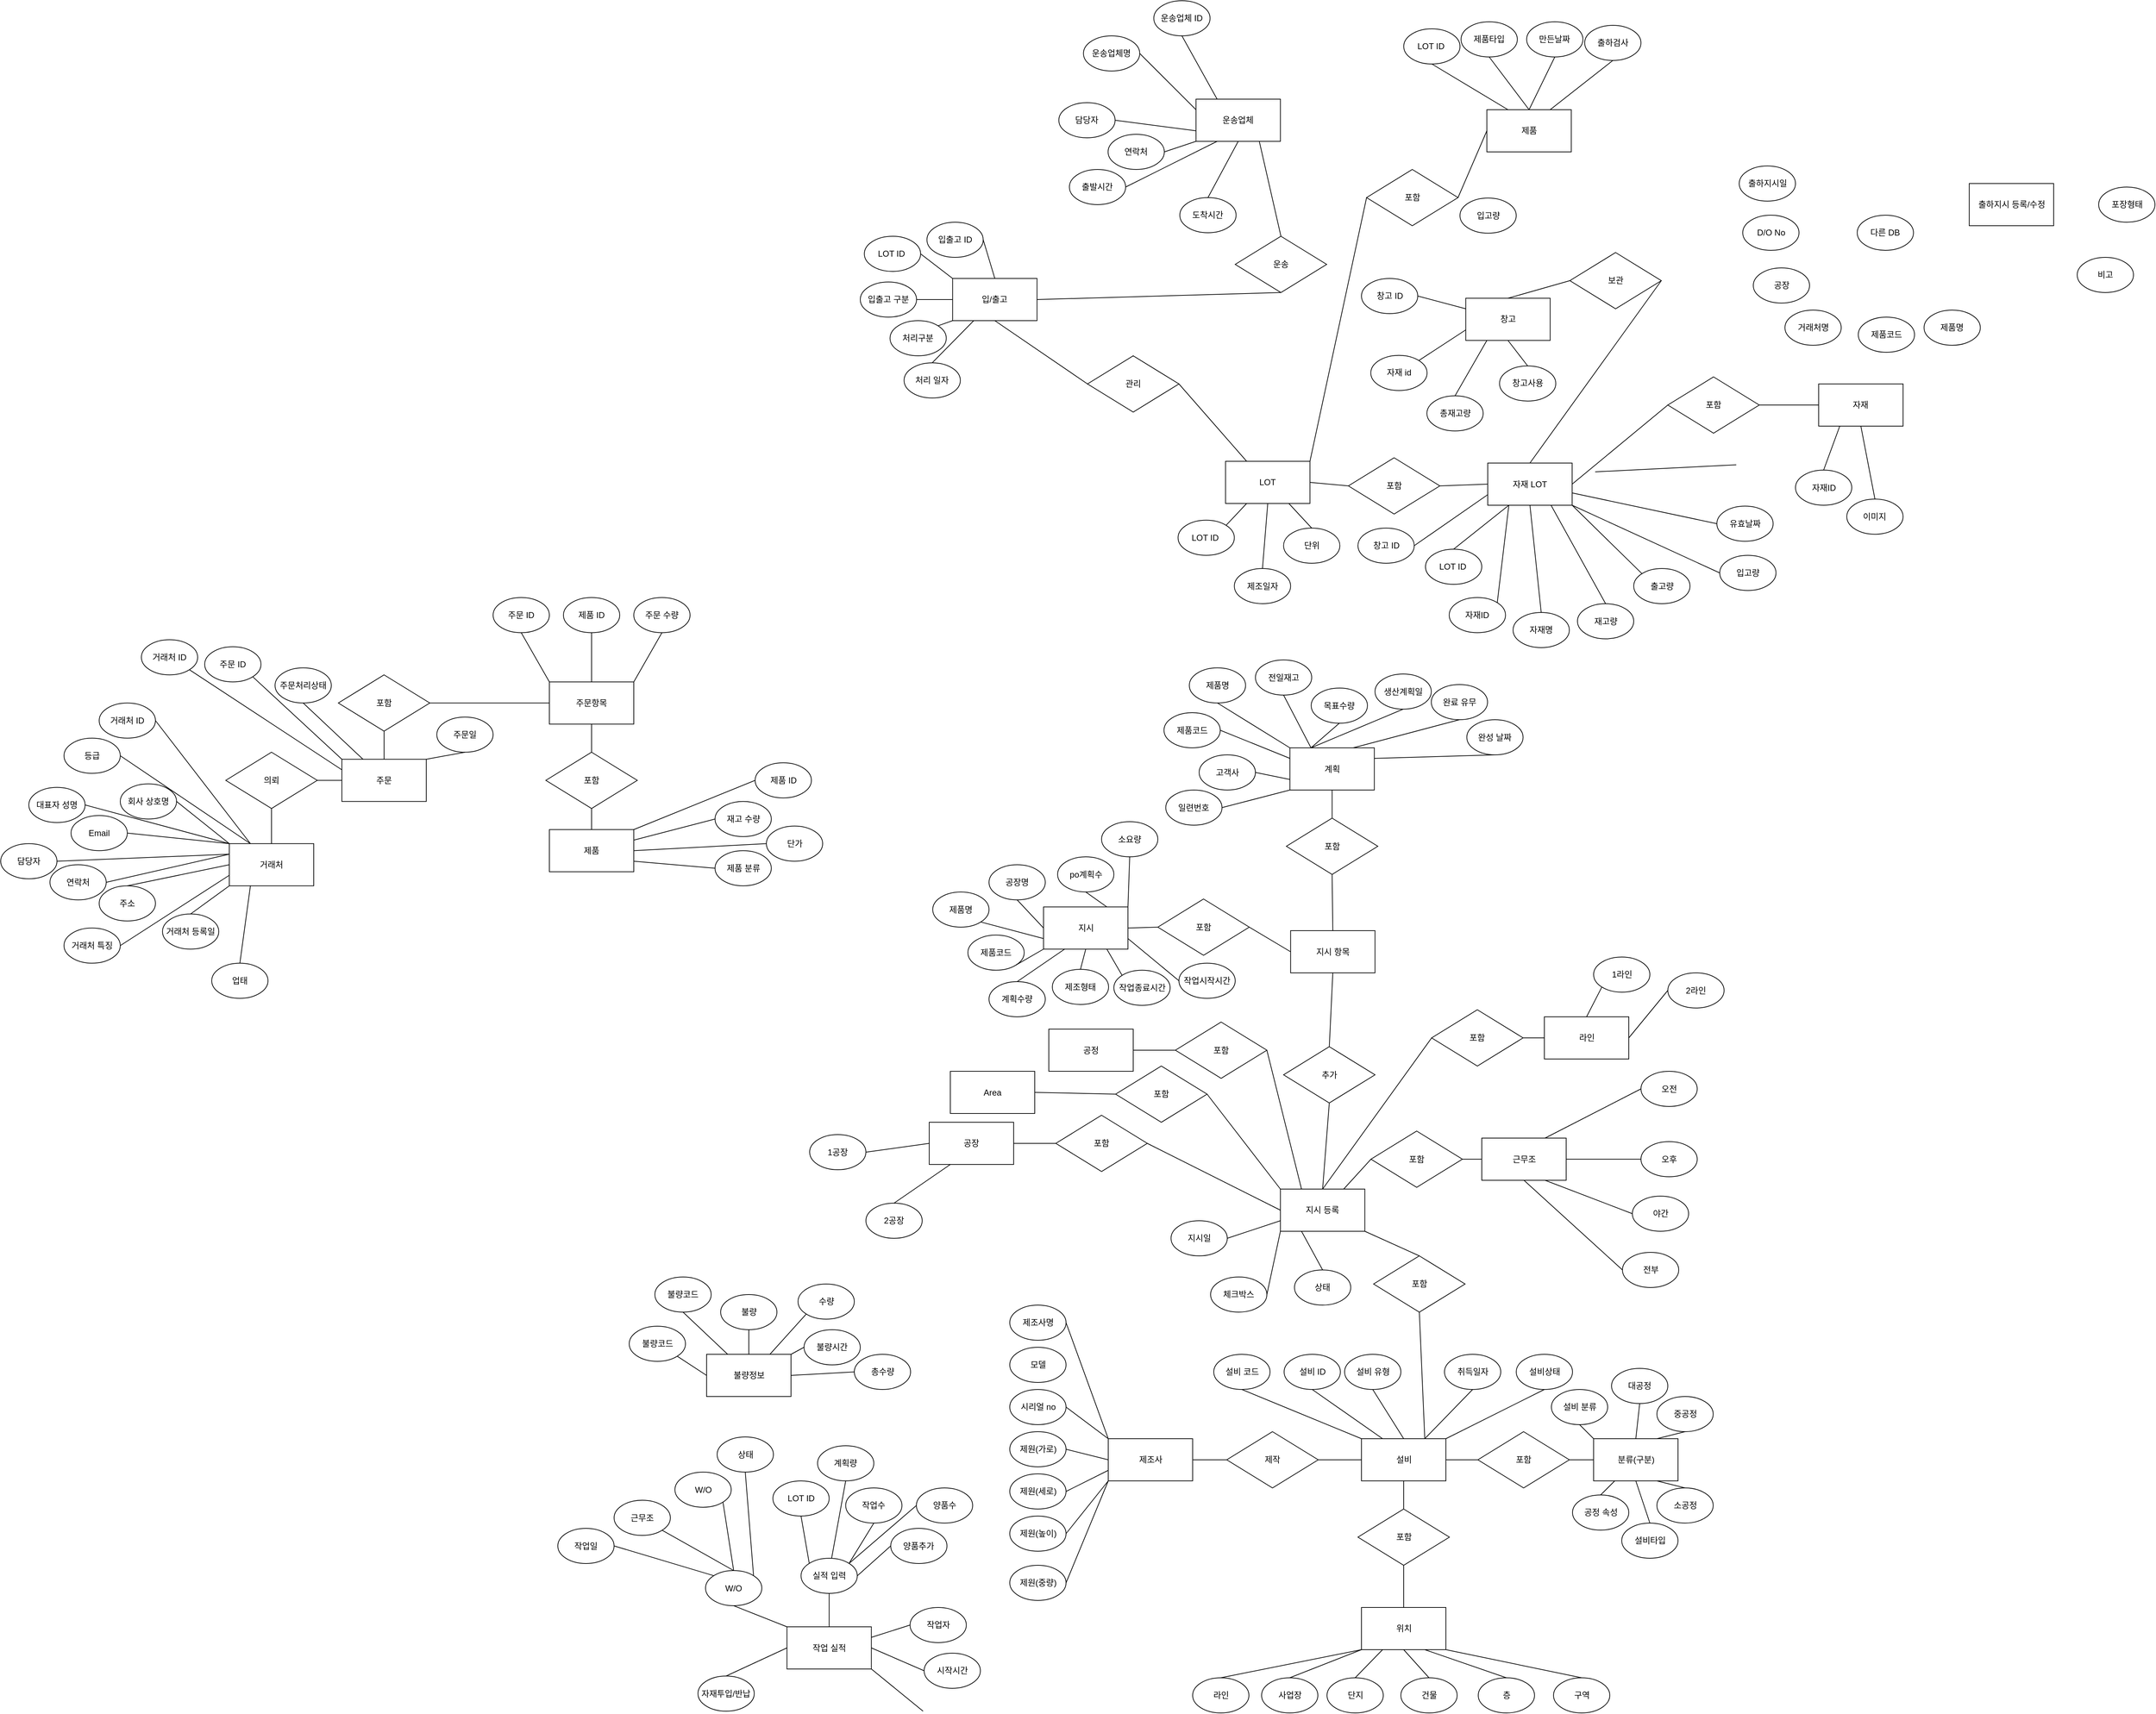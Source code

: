 <mxfile version="13.7.2" type="device"><diagram id="U9EXMG01xgVE61FRZ3KW" name="Page-1"><mxGraphModel dx="1674" dy="779" grid="1" gridSize="10" guides="1" tooltips="1" connect="1" arrows="1" fold="1" page="1" pageScale="1" pageWidth="2339" pageHeight="3300" math="0" shadow="0"><root><mxCell id="0"/><mxCell id="1" parent="0"/><mxCell id="BQB4m7IA94pFJaTXwuKt-1" value="계획" style="rounded=0;whiteSpace=wrap;html=1;" vertex="1" parent="1"><mxGeometry x="2042.75" y="1062.5" width="120" height="60" as="geometry"/></mxCell><mxCell id="BQB4m7IA94pFJaTXwuKt-2" value="주문" style="rounded=0;whiteSpace=wrap;html=1;" vertex="1" parent="1"><mxGeometry x="695" y="1078.75" width="120" height="60" as="geometry"/></mxCell><mxCell id="BQB4m7IA94pFJaTXwuKt-3" value="창고" style="rounded=0;whiteSpace=wrap;html=1;" vertex="1" parent="1"><mxGeometry x="2292.75" y="423.13" width="120" height="60" as="geometry"/></mxCell><mxCell id="BQB4m7IA94pFJaTXwuKt-4" value="거래처" style="rounded=0;whiteSpace=wrap;html=1;" vertex="1" parent="1"><mxGeometry x="535" y="1198.75" width="120" height="60" as="geometry"/></mxCell><mxCell id="BQB4m7IA94pFJaTXwuKt-5" value="의뢰" style="rhombus;whiteSpace=wrap;html=1;" vertex="1" parent="1"><mxGeometry x="530" y="1068.75" width="130" height="80" as="geometry"/></mxCell><mxCell id="BQB4m7IA94pFJaTXwuKt-6" value="" style="endArrow=none;html=1;entryX=0;entryY=0.5;entryDx=0;entryDy=0;exitX=1;exitY=0.5;exitDx=0;exitDy=0;" edge="1" parent="1" source="BQB4m7IA94pFJaTXwuKt-5" target="BQB4m7IA94pFJaTXwuKt-2"><mxGeometry width="50" height="50" relative="1" as="geometry"><mxPoint x="1115" y="1296.75" as="sourcePoint"/><mxPoint x="1185" y="1296.75" as="targetPoint"/></mxGeometry></mxCell><mxCell id="BQB4m7IA94pFJaTXwuKt-7" value="주문항목" style="rounded=0;whiteSpace=wrap;html=1;" vertex="1" parent="1"><mxGeometry x="990" y="968.75" width="120" height="60" as="geometry"/></mxCell><mxCell id="BQB4m7IA94pFJaTXwuKt-8" value="포함" style="rhombus;whiteSpace=wrap;html=1;" vertex="1" parent="1"><mxGeometry x="690" y="958.75" width="130" height="80" as="geometry"/></mxCell><mxCell id="BQB4m7IA94pFJaTXwuKt-9" value="" style="endArrow=none;html=1;entryX=0;entryY=0.5;entryDx=0;entryDy=0;exitX=1;exitY=0.5;exitDx=0;exitDy=0;" edge="1" parent="1" source="BQB4m7IA94pFJaTXwuKt-8" target="BQB4m7IA94pFJaTXwuKt-7"><mxGeometry width="50" height="50" relative="1" as="geometry"><mxPoint x="470" y="1118.75" as="sourcePoint"/><mxPoint x="560" y="1128.75" as="targetPoint"/></mxGeometry></mxCell><mxCell id="BQB4m7IA94pFJaTXwuKt-10" value="" style="endArrow=none;html=1;entryX=0.5;entryY=1;entryDx=0;entryDy=0;exitX=0.5;exitY=0;exitDx=0;exitDy=0;" edge="1" parent="1" source="BQB4m7IA94pFJaTXwuKt-2" target="BQB4m7IA94pFJaTXwuKt-8"><mxGeometry width="50" height="50" relative="1" as="geometry"><mxPoint x="682.5" y="828.75" as="sourcePoint"/><mxPoint x="772.5" y="838.75" as="targetPoint"/></mxGeometry></mxCell><mxCell id="BQB4m7IA94pFJaTXwuKt-11" value="포함" style="rhombus;whiteSpace=wrap;html=1;" vertex="1" parent="1"><mxGeometry x="985" y="1068.75" width="130" height="80" as="geometry"/></mxCell><mxCell id="BQB4m7IA94pFJaTXwuKt-12" value="제품" style="rounded=0;whiteSpace=wrap;html=1;" vertex="1" parent="1"><mxGeometry x="990" y="1178.75" width="120" height="60" as="geometry"/></mxCell><mxCell id="BQB4m7IA94pFJaTXwuKt-13" value="" style="endArrow=none;html=1;entryX=0.5;entryY=1;entryDx=0;entryDy=0;exitX=0.5;exitY=0;exitDx=0;exitDy=0;" edge="1" parent="1" source="BQB4m7IA94pFJaTXwuKt-11" target="BQB4m7IA94pFJaTXwuKt-7"><mxGeometry width="50" height="50" relative="1" as="geometry"><mxPoint x="960" y="1188.75" as="sourcePoint"/><mxPoint x="1010" y="1138.75" as="targetPoint"/></mxGeometry></mxCell><mxCell id="BQB4m7IA94pFJaTXwuKt-14" value="" style="endArrow=none;html=1;entryX=0.5;entryY=0;entryDx=0;entryDy=0;exitX=0.5;exitY=1;exitDx=0;exitDy=0;" edge="1" parent="1" source="BQB4m7IA94pFJaTXwuKt-11" target="BQB4m7IA94pFJaTXwuKt-12"><mxGeometry width="50" height="50" relative="1" as="geometry"><mxPoint x="1065" y="1158.75" as="sourcePoint"/><mxPoint x="1120" y="1008.75" as="targetPoint"/></mxGeometry></mxCell><mxCell id="BQB4m7IA94pFJaTXwuKt-15" value="운송업체" style="rounded=0;whiteSpace=wrap;html=1;" vertex="1" parent="1"><mxGeometry x="1909.25" y="140" width="120" height="60" as="geometry"/></mxCell><mxCell id="BQB4m7IA94pFJaTXwuKt-16" value="운송" style="rhombus;whiteSpace=wrap;html=1;" vertex="1" parent="1"><mxGeometry x="1965" y="335" width="130" height="80" as="geometry"/></mxCell><mxCell id="BQB4m7IA94pFJaTXwuKt-17" value="" style="endArrow=none;html=1;exitX=0.75;exitY=1;exitDx=0;exitDy=0;entryX=0.5;entryY=0;entryDx=0;entryDy=0;" edge="1" parent="1" source="BQB4m7IA94pFJaTXwuKt-15" target="BQB4m7IA94pFJaTXwuKt-16"><mxGeometry width="50" height="50" relative="1" as="geometry"><mxPoint x="2202.75" y="-254" as="sourcePoint"/><mxPoint x="2242.75" y="290" as="targetPoint"/></mxGeometry></mxCell><mxCell id="BQB4m7IA94pFJaTXwuKt-18" value="" style="endArrow=none;html=1;entryX=0.5;entryY=1;entryDx=0;entryDy=0;exitX=1;exitY=0.5;exitDx=0;exitDy=0;" edge="1" parent="1" source="BQB4m7IA94pFJaTXwuKt-50" target="BQB4m7IA94pFJaTXwuKt-16"><mxGeometry width="50" height="50" relative="1" as="geometry"><mxPoint x="2092.75" y="305" as="sourcePoint"/><mxPoint x="1915.25" y="-309" as="targetPoint"/></mxGeometry></mxCell><mxCell id="BQB4m7IA94pFJaTXwuKt-19" value="관리" style="rhombus;whiteSpace=wrap;html=1;" vertex="1" parent="1"><mxGeometry x="1755" y="505" width="130" height="80" as="geometry"/></mxCell><mxCell id="BQB4m7IA94pFJaTXwuKt-20" value="" style="endArrow=none;html=1;entryX=1;entryY=0.5;entryDx=0;entryDy=0;exitX=0.25;exitY=0;exitDx=0;exitDy=0;" edge="1" parent="1" source="BQB4m7IA94pFJaTXwuKt-21" target="BQB4m7IA94pFJaTXwuKt-19"><mxGeometry width="50" height="50" relative="1" as="geometry"><mxPoint x="1835.25" y="541" as="sourcePoint"/><mxPoint x="1842.75" y="621" as="targetPoint"/></mxGeometry></mxCell><mxCell id="BQB4m7IA94pFJaTXwuKt-21" value="LOT" style="rounded=0;whiteSpace=wrap;html=1;" vertex="1" parent="1"><mxGeometry x="1951.25" y="655" width="120" height="60" as="geometry"/></mxCell><mxCell id="BQB4m7IA94pFJaTXwuKt-22" value="보관" style="rhombus;whiteSpace=wrap;html=1;" vertex="1" parent="1"><mxGeometry x="2440.75" y="358.13" width="130" height="80" as="geometry"/></mxCell><mxCell id="BQB4m7IA94pFJaTXwuKt-24" value="" style="endArrow=none;html=1;entryX=0.5;entryY=1;entryDx=0;entryDy=0;exitX=0.5;exitY=0;exitDx=0;exitDy=0;" edge="1" parent="1" source="BQB4m7IA94pFJaTXwuKt-4" target="BQB4m7IA94pFJaTXwuKt-5"><mxGeometry width="50" height="50" relative="1" as="geometry"><mxPoint x="670" y="1358.75" as="sourcePoint"/><mxPoint x="985" y="1358.75" as="targetPoint"/></mxGeometry></mxCell><mxCell id="BQB4m7IA94pFJaTXwuKt-25" value="회사 상호명" style="ellipse;whiteSpace=wrap;html=1;" vertex="1" parent="1"><mxGeometry x="380" y="1113.75" width="80" height="50" as="geometry"/></mxCell><mxCell id="BQB4m7IA94pFJaTXwuKt-26" value="대표자 성명" style="ellipse;whiteSpace=wrap;html=1;" vertex="1" parent="1"><mxGeometry x="250" y="1118.75" width="80" height="50" as="geometry"/></mxCell><mxCell id="BQB4m7IA94pFJaTXwuKt-27" value="거래처 ID" style="ellipse;whiteSpace=wrap;html=1;" vertex="1" parent="1"><mxGeometry x="350" y="998.75" width="80" height="50" as="geometry"/></mxCell><mxCell id="BQB4m7IA94pFJaTXwuKt-28" value="담당자" style="ellipse;whiteSpace=wrap;html=1;" vertex="1" parent="1"><mxGeometry x="210" y="1198.75" width="80" height="50" as="geometry"/></mxCell><mxCell id="BQB4m7IA94pFJaTXwuKt-29" value="연락처" style="ellipse;whiteSpace=wrap;html=1;" vertex="1" parent="1"><mxGeometry x="280" y="1228.75" width="80" height="50" as="geometry"/></mxCell><mxCell id="BQB4m7IA94pFJaTXwuKt-30" value="거래처 특징" style="ellipse;whiteSpace=wrap;html=1;" vertex="1" parent="1"><mxGeometry x="300" y="1318.75" width="80" height="50" as="geometry"/></mxCell><mxCell id="BQB4m7IA94pFJaTXwuKt-31" value="Email" style="ellipse;whiteSpace=wrap;html=1;" vertex="1" parent="1"><mxGeometry x="310" y="1158.75" width="80" height="50" as="geometry"/></mxCell><mxCell id="BQB4m7IA94pFJaTXwuKt-32" value="등급" style="ellipse;whiteSpace=wrap;html=1;" vertex="1" parent="1"><mxGeometry x="300" y="1048.75" width="80" height="50" as="geometry"/></mxCell><mxCell id="BQB4m7IA94pFJaTXwuKt-33" value="주소" style="ellipse;whiteSpace=wrap;html=1;" vertex="1" parent="1"><mxGeometry x="350" y="1258.75" width="80" height="50" as="geometry"/></mxCell><mxCell id="BQB4m7IA94pFJaTXwuKt-34" value="운송업체명" style="ellipse;whiteSpace=wrap;html=1;" vertex="1" parent="1"><mxGeometry x="1749.25" y="50" width="80" height="50" as="geometry"/></mxCell><mxCell id="BQB4m7IA94pFJaTXwuKt-35" value="운송업체 ID" style="ellipse;whiteSpace=wrap;html=1;" vertex="1" parent="1"><mxGeometry x="1849.25" width="80" height="50" as="geometry"/></mxCell><mxCell id="BQB4m7IA94pFJaTXwuKt-36" value="담당자" style="ellipse;whiteSpace=wrap;html=1;" vertex="1" parent="1"><mxGeometry x="1714.25" y="145" width="80" height="50" as="geometry"/></mxCell><mxCell id="BQB4m7IA94pFJaTXwuKt-37" value="연락처" style="ellipse;whiteSpace=wrap;html=1;" vertex="1" parent="1"><mxGeometry x="1784.25" y="190" width="80" height="50" as="geometry"/></mxCell><mxCell id="BQB4m7IA94pFJaTXwuKt-38" value="주문 ID" style="ellipse;whiteSpace=wrap;html=1;" vertex="1" parent="1"><mxGeometry x="910" y="848.75" width="80" height="50" as="geometry"/></mxCell><mxCell id="BQB4m7IA94pFJaTXwuKt-39" value="제품 ID" style="ellipse;whiteSpace=wrap;html=1;" vertex="1" parent="1"><mxGeometry x="1010" y="848.75" width="80" height="50" as="geometry"/></mxCell><mxCell id="BQB4m7IA94pFJaTXwuKt-40" value="주문 수량" style="ellipse;whiteSpace=wrap;html=1;" vertex="1" parent="1"><mxGeometry x="1110" y="848.75" width="80" height="50" as="geometry"/></mxCell><mxCell id="BQB4m7IA94pFJaTXwuKt-41" value="제품 ID" style="ellipse;whiteSpace=wrap;html=1;" vertex="1" parent="1"><mxGeometry x="1282.5" y="1083.75" width="80" height="50" as="geometry"/></mxCell><mxCell id="BQB4m7IA94pFJaTXwuKt-42" value="주문일" style="ellipse;whiteSpace=wrap;html=1;" vertex="1" parent="1"><mxGeometry x="830" y="1018.75" width="80" height="50" as="geometry"/></mxCell><mxCell id="BQB4m7IA94pFJaTXwuKt-43" value="주문 ID" style="ellipse;whiteSpace=wrap;html=1;" vertex="1" parent="1"><mxGeometry x="500" y="918.75" width="80" height="50" as="geometry"/></mxCell><mxCell id="BQB4m7IA94pFJaTXwuKt-44" value="재고 수량" style="ellipse;whiteSpace=wrap;html=1;" vertex="1" parent="1"><mxGeometry x="1225.5" y="1138.75" width="80" height="50" as="geometry"/></mxCell><mxCell id="BQB4m7IA94pFJaTXwuKt-45" value="단가" style="ellipse;whiteSpace=wrap;html=1;" vertex="1" parent="1"><mxGeometry x="1298.5" y="1173.75" width="80" height="50" as="geometry"/></mxCell><mxCell id="BQB4m7IA94pFJaTXwuKt-46" value="제품 분류" style="ellipse;whiteSpace=wrap;html=1;" vertex="1" parent="1"><mxGeometry x="1225.5" y="1208.75" width="80" height="50" as="geometry"/></mxCell><mxCell id="BQB4m7IA94pFJaTXwuKt-47" value="입출고 ID" style="ellipse;whiteSpace=wrap;html=1;" vertex="1" parent="1"><mxGeometry x="1526.75" y="315" width="80" height="50" as="geometry"/></mxCell><mxCell id="BQB4m7IA94pFJaTXwuKt-49" value="거래처 등록일" style="ellipse;whiteSpace=wrap;html=1;" vertex="1" parent="1"><mxGeometry x="440" y="1298.75" width="80" height="50" as="geometry"/></mxCell><mxCell id="BQB4m7IA94pFJaTXwuKt-50" value="입/출고" style="rounded=0;whiteSpace=wrap;html=1;" vertex="1" parent="1"><mxGeometry x="1563.25" y="395" width="120" height="60" as="geometry"/></mxCell><mxCell id="BQB4m7IA94pFJaTXwuKt-51" value="" style="endArrow=none;html=1;entryX=0.5;entryY=1;entryDx=0;entryDy=0;exitX=0;exitY=0.5;exitDx=0;exitDy=0;" edge="1" parent="1" source="BQB4m7IA94pFJaTXwuKt-19" target="BQB4m7IA94pFJaTXwuKt-50"><mxGeometry width="50" height="50" relative="1" as="geometry"><mxPoint x="1622.75" y="275" as="sourcePoint"/><mxPoint x="1572.75" y="275" as="targetPoint"/></mxGeometry></mxCell><mxCell id="BQB4m7IA94pFJaTXwuKt-53" value="창고사용" style="ellipse;whiteSpace=wrap;html=1;" vertex="1" parent="1"><mxGeometry x="2340.75" y="519.38" width="80" height="50" as="geometry"/></mxCell><mxCell id="BQB4m7IA94pFJaTXwuKt-56" value="" style="endArrow=none;html=1;entryX=0.5;entryY=0;entryDx=0;entryDy=0;exitX=0;exitY=0.5;exitDx=0;exitDy=0;" edge="1" parent="1" source="BQB4m7IA94pFJaTXwuKt-22" target="BQB4m7IA94pFJaTXwuKt-3"><mxGeometry width="50" height="50" relative="1" as="geometry"><mxPoint x="2449" y="395" as="sourcePoint"/><mxPoint x="2559" y="385" as="targetPoint"/></mxGeometry></mxCell><mxCell id="BQB4m7IA94pFJaTXwuKt-57" value="입출고 구분" style="ellipse;whiteSpace=wrap;html=1;" vertex="1" parent="1"><mxGeometry x="1432" y="400" width="80" height="50" as="geometry"/></mxCell><mxCell id="BQB4m7IA94pFJaTXwuKt-58" value="처리 일자" style="ellipse;whiteSpace=wrap;html=1;" vertex="1" parent="1"><mxGeometry x="1494.25" y="515" width="80" height="50" as="geometry"/></mxCell><mxCell id="BQB4m7IA94pFJaTXwuKt-59" value="처리구분" style="ellipse;whiteSpace=wrap;html=1;" vertex="1" parent="1"><mxGeometry x="1474.25" y="455" width="80" height="50" as="geometry"/></mxCell><mxCell id="BQB4m7IA94pFJaTXwuKt-60" value="포함" style="rhombus;whiteSpace=wrap;html=1;" vertex="1" parent="1"><mxGeometry x="2125.91" y="650" width="130" height="80" as="geometry"/></mxCell><mxCell id="BQB4m7IA94pFJaTXwuKt-61" value="LOT ID&amp;nbsp;" style="ellipse;whiteSpace=wrap;html=1;" vertex="1" parent="1"><mxGeometry x="1883.75" y="738.75" width="80" height="50" as="geometry"/></mxCell><mxCell id="BQB4m7IA94pFJaTXwuKt-62" value="" style="endArrow=none;html=1;entryX=1;entryY=0.5;entryDx=0;entryDy=0;exitX=0;exitY=0.5;exitDx=0;exitDy=0;" edge="1" parent="1" source="BQB4m7IA94pFJaTXwuKt-60" target="BQB4m7IA94pFJaTXwuKt-21"><mxGeometry width="50" height="50" relative="1" as="geometry"><mxPoint x="2021.25" y="665" as="sourcePoint"/><mxPoint x="1851.25" y="305" as="targetPoint"/></mxGeometry></mxCell><mxCell id="BQB4m7IA94pFJaTXwuKt-63" value="" style="endArrow=none;html=1;entryX=0;entryY=0.5;entryDx=0;entryDy=0;exitX=1;exitY=0.5;exitDx=0;exitDy=0;" edge="1" parent="1" source="BQB4m7IA94pFJaTXwuKt-60" target="BQB4m7IA94pFJaTXwuKt-65"><mxGeometry width="50" height="50" relative="1" as="geometry"><mxPoint x="2148.98" y="657.5" as="sourcePoint"/><mxPoint x="2318.98" y="687.5" as="targetPoint"/></mxGeometry></mxCell><mxCell id="BQB4m7IA94pFJaTXwuKt-65" value="자재 LOT" style="rounded=0;whiteSpace=wrap;html=1;" vertex="1" parent="1"><mxGeometry x="2323.98" y="657.5" width="120" height="60" as="geometry"/></mxCell><mxCell id="BQB4m7IA94pFJaTXwuKt-73" value="" style="endArrow=none;html=1;entryX=0.25;entryY=0;entryDx=0;entryDy=0;exitX=0.5;exitY=1;exitDx=0;exitDy=0;" edge="1" parent="1" source="BQB4m7IA94pFJaTXwuKt-35" target="BQB4m7IA94pFJaTXwuKt-15"><mxGeometry width="50" height="50" relative="1" as="geometry"><mxPoint x="1846.75" y="90" as="sourcePoint"/><mxPoint x="1891.75" y="90" as="targetPoint"/></mxGeometry></mxCell><mxCell id="BQB4m7IA94pFJaTXwuKt-74" value="" style="endArrow=none;html=1;entryX=1;entryY=0.5;entryDx=0;entryDy=0;exitX=0;exitY=0.25;exitDx=0;exitDy=0;" edge="1" parent="1" source="BQB4m7IA94pFJaTXwuKt-15" target="BQB4m7IA94pFJaTXwuKt-34"><mxGeometry width="50" height="50" relative="1" as="geometry"><mxPoint x="2049.25" y="190" as="sourcePoint"/><mxPoint x="2094.25" y="190" as="targetPoint"/></mxGeometry></mxCell><mxCell id="BQB4m7IA94pFJaTXwuKt-75" value="" style="endArrow=none;html=1;entryX=1;entryY=0.5;entryDx=0;entryDy=0;exitX=0;exitY=0.75;exitDx=0;exitDy=0;" edge="1" parent="1" source="BQB4m7IA94pFJaTXwuKt-15" target="BQB4m7IA94pFJaTXwuKt-36"><mxGeometry width="50" height="50" relative="1" as="geometry"><mxPoint x="2059.25" y="200" as="sourcePoint"/><mxPoint x="2104.25" y="200" as="targetPoint"/></mxGeometry></mxCell><mxCell id="BQB4m7IA94pFJaTXwuKt-76" value="" style="endArrow=none;html=1;entryX=1;entryY=0.5;entryDx=0;entryDy=0;exitX=0;exitY=1;exitDx=0;exitDy=0;" edge="1" parent="1" source="BQB4m7IA94pFJaTXwuKt-15" target="BQB4m7IA94pFJaTXwuKt-37"><mxGeometry width="50" height="50" relative="1" as="geometry"><mxPoint x="2069.25" y="210" as="sourcePoint"/><mxPoint x="2114.25" y="210" as="targetPoint"/></mxGeometry></mxCell><mxCell id="BQB4m7IA94pFJaTXwuKt-77" value="" style="endArrow=none;html=1;entryX=0.25;entryY=1;entryDx=0;entryDy=0;exitX=1;exitY=0;exitDx=0;exitDy=0;" edge="1" parent="1" source="BQB4m7IA94pFJaTXwuKt-61" target="BQB4m7IA94pFJaTXwuKt-21"><mxGeometry width="50" height="50" relative="1" as="geometry"><mxPoint x="1913.75" y="795" as="sourcePoint"/><mxPoint x="1991.25" y="725" as="targetPoint"/></mxGeometry></mxCell><mxCell id="BQB4m7IA94pFJaTXwuKt-83" style="edgeStyle=orthogonalEdgeStyle;rounded=0;orthogonalLoop=1;jettySize=auto;html=1;exitX=0.5;exitY=1;exitDx=0;exitDy=0;" edge="1" parent="1" source="BQB4m7IA94pFJaTXwuKt-34" target="BQB4m7IA94pFJaTXwuKt-34"><mxGeometry relative="1" as="geometry"/></mxCell><mxCell id="BQB4m7IA94pFJaTXwuKt-84" value="" style="endArrow=none;html=1;entryX=0.5;entryY=0;entryDx=0;entryDy=0;exitX=1;exitY=0.5;exitDx=0;exitDy=0;" edge="1" parent="1" source="BQB4m7IA94pFJaTXwuKt-47" target="BQB4m7IA94pFJaTXwuKt-50"><mxGeometry width="50" height="50" relative="1" as="geometry"><mxPoint x="1454.89" y="359" as="sourcePoint"/><mxPoint x="1573.25" y="405" as="targetPoint"/></mxGeometry></mxCell><mxCell id="BQB4m7IA94pFJaTXwuKt-85" value="" style="endArrow=none;html=1;entryX=0;entryY=0.5;entryDx=0;entryDy=0;exitX=1;exitY=0.5;exitDx=0;exitDy=0;" edge="1" parent="1" source="BQB4m7IA94pFJaTXwuKt-57" target="BQB4m7IA94pFJaTXwuKt-50"><mxGeometry width="50" height="50" relative="1" as="geometry"><mxPoint x="1543.25" y="420" as="sourcePoint"/><mxPoint x="1573.25" y="420" as="targetPoint"/></mxGeometry></mxCell><mxCell id="BQB4m7IA94pFJaTXwuKt-86" value="" style="endArrow=none;html=1;entryX=0.25;entryY=1;entryDx=0;entryDy=0;exitX=0.5;exitY=0;exitDx=0;exitDy=0;" edge="1" parent="1" source="BQB4m7IA94pFJaTXwuKt-58" target="BQB4m7IA94pFJaTXwuKt-50"><mxGeometry width="50" height="50" relative="1" as="geometry"><mxPoint x="1543.25" y="480" as="sourcePoint"/><mxPoint x="1573.25" y="465" as="targetPoint"/></mxGeometry></mxCell><mxCell id="BQB4m7IA94pFJaTXwuKt-87" value="" style="endArrow=none;html=1;exitX=1;exitY=0;exitDx=0;exitDy=0;entryX=0;entryY=1;entryDx=0;entryDy=0;" edge="1" parent="1" source="BQB4m7IA94pFJaTXwuKt-59" target="BQB4m7IA94pFJaTXwuKt-50"><mxGeometry width="50" height="50" relative="1" as="geometry"><mxPoint x="1533.25" y="560" as="sourcePoint"/><mxPoint x="1578.25" y="455" as="targetPoint"/></mxGeometry></mxCell><mxCell id="BQB4m7IA94pFJaTXwuKt-88" value="도착시간" style="ellipse;whiteSpace=wrap;html=1;" vertex="1" parent="1"><mxGeometry x="1886.25" y="280" width="80" height="50" as="geometry"/></mxCell><mxCell id="BQB4m7IA94pFJaTXwuKt-89" value="" style="endArrow=none;html=1;entryX=0.5;entryY=0;entryDx=0;entryDy=0;exitX=0.5;exitY=1;exitDx=0;exitDy=0;" edge="1" parent="1" source="BQB4m7IA94pFJaTXwuKt-15" target="BQB4m7IA94pFJaTXwuKt-88"><mxGeometry width="50" height="50" relative="1" as="geometry"><mxPoint x="1919.25" y="210" as="sourcePoint"/><mxPoint x="1884.25" y="225" as="targetPoint"/></mxGeometry></mxCell><mxCell id="BQB4m7IA94pFJaTXwuKt-90" value="출발시간" style="ellipse;whiteSpace=wrap;html=1;" vertex="1" parent="1"><mxGeometry x="1729.25" y="240" width="80" height="50" as="geometry"/></mxCell><mxCell id="BQB4m7IA94pFJaTXwuKt-91" value="" style="endArrow=none;html=1;entryX=1;entryY=0.5;entryDx=0;entryDy=0;exitX=0.25;exitY=1;exitDx=0;exitDy=0;" edge="1" parent="1" source="BQB4m7IA94pFJaTXwuKt-15" target="BQB4m7IA94pFJaTXwuKt-90"><mxGeometry width="50" height="50" relative="1" as="geometry"><mxPoint x="1919.25" y="237.5" as="sourcePoint"/><mxPoint x="1814.25" y="392.5" as="targetPoint"/></mxGeometry></mxCell><mxCell id="BQB4m7IA94pFJaTXwuKt-92" value="총재고량" style="ellipse;whiteSpace=wrap;html=1;" vertex="1" parent="1"><mxGeometry x="2237.5" y="561.88" width="80" height="50" as="geometry"/></mxCell><mxCell id="BQB4m7IA94pFJaTXwuKt-93" value="" style="endArrow=none;html=1;entryX=1;entryY=0.5;entryDx=0;entryDy=0;exitX=0;exitY=0.75;exitDx=0;exitDy=0;" edge="1" parent="1" source="BQB4m7IA94pFJaTXwuKt-65" target="BQB4m7IA94pFJaTXwuKt-389"><mxGeometry width="50" height="50" relative="1" as="geometry"><mxPoint x="2239" y="821.25" as="sourcePoint"/><mxPoint x="1807.75" y="843.75" as="targetPoint"/></mxGeometry></mxCell><mxCell id="BQB4m7IA94pFJaTXwuKt-94" value="" style="endArrow=none;html=1;entryX=0.5;entryY=0;entryDx=0;entryDy=0;exitX=0.5;exitY=1;exitDx=0;exitDy=0;" edge="1" parent="1" source="BQB4m7IA94pFJaTXwuKt-3" target="BQB4m7IA94pFJaTXwuKt-53"><mxGeometry width="50" height="50" relative="1" as="geometry"><mxPoint x="2334.75" y="501.25" as="sourcePoint"/><mxPoint x="2239.75" y="526.25" as="targetPoint"/></mxGeometry></mxCell><mxCell id="BQB4m7IA94pFJaTXwuKt-95" value="" style="endArrow=none;html=1;entryX=0.5;entryY=0;entryDx=0;entryDy=0;exitX=0.25;exitY=1;exitDx=0;exitDy=0;" edge="1" parent="1" source="BQB4m7IA94pFJaTXwuKt-3" target="BQB4m7IA94pFJaTXwuKt-92"><mxGeometry width="50" height="50" relative="1" as="geometry"><mxPoint x="2334.75" y="516.25" as="sourcePoint"/><mxPoint x="2295.778" y="548.726" as="targetPoint"/></mxGeometry></mxCell><mxCell id="BQB4m7IA94pFJaTXwuKt-99" value="" style="endArrow=none;html=1;exitX=0.5;exitY=1;exitDx=0;exitDy=0;" edge="1" parent="1" source="BQB4m7IA94pFJaTXwuKt-42"><mxGeometry width="50" height="50" relative="1" as="geometry"><mxPoint x="830" y="1008.75" as="sourcePoint"/><mxPoint x="815" y="1078.75" as="targetPoint"/></mxGeometry></mxCell><mxCell id="BQB4m7IA94pFJaTXwuKt-100" value="" style="endArrow=none;html=1;entryX=0;entryY=0;entryDx=0;entryDy=0;exitX=1;exitY=1;exitDx=0;exitDy=0;" edge="1" parent="1" source="BQB4m7IA94pFJaTXwuKt-43" target="BQB4m7IA94pFJaTXwuKt-2"><mxGeometry width="50" height="50" relative="1" as="geometry"><mxPoint x="840" y="1018.75" as="sourcePoint"/><mxPoint x="1010" y="1018.75" as="targetPoint"/></mxGeometry></mxCell><mxCell id="BQB4m7IA94pFJaTXwuKt-101" value="" style="endArrow=none;html=1;entryX=0.25;entryY=0;entryDx=0;entryDy=0;exitX=1;exitY=0.5;exitDx=0;exitDy=0;" edge="1" parent="1" source="BQB4m7IA94pFJaTXwuKt-27" target="BQB4m7IA94pFJaTXwuKt-4"><mxGeometry width="50" height="50" relative="1" as="geometry"><mxPoint x="670" y="1118.75" as="sourcePoint"/><mxPoint x="705" y="1118.75" as="targetPoint"/></mxGeometry></mxCell><mxCell id="BQB4m7IA94pFJaTXwuKt-102" value="" style="endArrow=none;html=1;entryX=0.25;entryY=0;entryDx=0;entryDy=0;exitX=1;exitY=0.5;exitDx=0;exitDy=0;" edge="1" parent="1" source="BQB4m7IA94pFJaTXwuKt-32" target="BQB4m7IA94pFJaTXwuKt-4"><mxGeometry width="50" height="50" relative="1" as="geometry"><mxPoint x="510" y="1173.75" as="sourcePoint"/><mxPoint x="575" y="1208.75" as="targetPoint"/></mxGeometry></mxCell><mxCell id="BQB4m7IA94pFJaTXwuKt-103" value="" style="endArrow=none;html=1;entryX=0;entryY=0;entryDx=0;entryDy=0;exitX=1;exitY=0.5;exitDx=0;exitDy=0;" edge="1" parent="1" source="BQB4m7IA94pFJaTXwuKt-25" target="BQB4m7IA94pFJaTXwuKt-4"><mxGeometry width="50" height="50" relative="1" as="geometry"><mxPoint x="510" y="1233.75" as="sourcePoint"/><mxPoint x="545" y="1208.75" as="targetPoint"/></mxGeometry></mxCell><mxCell id="BQB4m7IA94pFJaTXwuKt-104" value="" style="endArrow=none;html=1;entryX=0;entryY=0;entryDx=0;entryDy=0;exitX=1;exitY=0.5;exitDx=0;exitDy=0;" edge="1" parent="1" source="BQB4m7IA94pFJaTXwuKt-26" target="BQB4m7IA94pFJaTXwuKt-4"><mxGeometry width="50" height="50" relative="1" as="geometry"><mxPoint x="480" y="1273.75" as="sourcePoint"/><mxPoint x="545" y="1223.75" as="targetPoint"/></mxGeometry></mxCell><mxCell id="BQB4m7IA94pFJaTXwuKt-105" value="" style="endArrow=none;html=1;entryX=0;entryY=0;entryDx=0;entryDy=0;exitX=1;exitY=0.5;exitDx=0;exitDy=0;" edge="1" parent="1" source="BQB4m7IA94pFJaTXwuKt-31" target="BQB4m7IA94pFJaTXwuKt-4"><mxGeometry width="50" height="50" relative="1" as="geometry"><mxPoint x="400" y="1223.75" as="sourcePoint"/><mxPoint x="545" y="1208.75" as="targetPoint"/></mxGeometry></mxCell><mxCell id="BQB4m7IA94pFJaTXwuKt-106" value="" style="endArrow=none;html=1;entryX=0;entryY=0.25;entryDx=0;entryDy=0;exitX=1;exitY=0.5;exitDx=0;exitDy=0;" edge="1" parent="1" source="BQB4m7IA94pFJaTXwuKt-28" target="BQB4m7IA94pFJaTXwuKt-4"><mxGeometry width="50" height="50" relative="1" as="geometry"><mxPoint x="338.528" y="1256.226" as="sourcePoint"/><mxPoint x="545" y="1223.75" as="targetPoint"/></mxGeometry></mxCell><mxCell id="BQB4m7IA94pFJaTXwuKt-107" value="" style="endArrow=none;html=1;entryX=0;entryY=0.25;entryDx=0;entryDy=0;exitX=1;exitY=0.5;exitDx=0;exitDy=0;" edge="1" parent="1" source="BQB4m7IA94pFJaTXwuKt-29" target="BQB4m7IA94pFJaTXwuKt-4"><mxGeometry width="50" height="50" relative="1" as="geometry"><mxPoint x="300" y="1233.75" as="sourcePoint"/><mxPoint x="545" y="1223.75" as="targetPoint"/></mxGeometry></mxCell><mxCell id="BQB4m7IA94pFJaTXwuKt-108" value="" style="endArrow=none;html=1;exitX=0.5;exitY=0;exitDx=0;exitDy=0;entryX=0;entryY=0.5;entryDx=0;entryDy=0;" edge="1" parent="1" source="BQB4m7IA94pFJaTXwuKt-33" target="BQB4m7IA94pFJaTXwuKt-4"><mxGeometry width="50" height="50" relative="1" as="geometry"><mxPoint x="370" y="1263.75" as="sourcePoint"/><mxPoint x="500" y="1258.75" as="targetPoint"/></mxGeometry></mxCell><mxCell id="BQB4m7IA94pFJaTXwuKt-109" value="" style="endArrow=none;html=1;exitX=1;exitY=0.5;exitDx=0;exitDy=0;entryX=0;entryY=0.75;entryDx=0;entryDy=0;" edge="1" parent="1" source="BQB4m7IA94pFJaTXwuKt-30" target="BQB4m7IA94pFJaTXwuKt-4"><mxGeometry width="50" height="50" relative="1" as="geometry"><mxPoint x="400" y="1268.75" as="sourcePoint"/><mxPoint x="545" y="1238.75" as="targetPoint"/></mxGeometry></mxCell><mxCell id="BQB4m7IA94pFJaTXwuKt-110" value="" style="endArrow=none;html=1;exitX=0.5;exitY=0;exitDx=0;exitDy=0;entryX=0;entryY=1;entryDx=0;entryDy=0;" edge="1" parent="1" source="BQB4m7IA94pFJaTXwuKt-49" target="BQB4m7IA94pFJaTXwuKt-4"><mxGeometry width="50" height="50" relative="1" as="geometry"><mxPoint x="410" y="1278.75" as="sourcePoint"/><mxPoint x="555" y="1248.75" as="targetPoint"/></mxGeometry></mxCell><mxCell id="BQB4m7IA94pFJaTXwuKt-111" value="거래처 ID" style="ellipse;whiteSpace=wrap;html=1;" vertex="1" parent="1"><mxGeometry x="410" y="908.75" width="80" height="50" as="geometry"/></mxCell><mxCell id="BQB4m7IA94pFJaTXwuKt-112" value="" style="endArrow=none;html=1;entryX=0;entryY=0.25;entryDx=0;entryDy=0;exitX=1;exitY=1;exitDx=0;exitDy=0;" edge="1" parent="1" source="BQB4m7IA94pFJaTXwuKt-111" target="BQB4m7IA94pFJaTXwuKt-2"><mxGeometry width="50" height="50" relative="1" as="geometry"><mxPoint x="653.284" y="1001.428" as="sourcePoint"/><mxPoint x="705" y="1088.75" as="targetPoint"/></mxGeometry></mxCell><mxCell id="BQB4m7IA94pFJaTXwuKt-113" value="주문처리상태" style="ellipse;whiteSpace=wrap;html=1;" vertex="1" parent="1"><mxGeometry x="600" y="948.75" width="80" height="50" as="geometry"/></mxCell><mxCell id="BQB4m7IA94pFJaTXwuKt-114" value="" style="endArrow=none;html=1;entryX=0.25;entryY=0;entryDx=0;entryDy=0;exitX=0.5;exitY=1;exitDx=0;exitDy=0;" edge="1" parent="1" source="BQB4m7IA94pFJaTXwuKt-113" target="BQB4m7IA94pFJaTXwuKt-2"><mxGeometry width="50" height="50" relative="1" as="geometry"><mxPoint x="533.284" y="941.428" as="sourcePoint"/><mxPoint x="705" y="1088.75" as="targetPoint"/></mxGeometry></mxCell><mxCell id="BQB4m7IA94pFJaTXwuKt-115" value="" style="endArrow=none;html=1;entryX=0.5;entryY=1;entryDx=0;entryDy=0;exitX=0;exitY=0;exitDx=0;exitDy=0;" edge="1" parent="1" source="BQB4m7IA94pFJaTXwuKt-7" target="BQB4m7IA94pFJaTXwuKt-38"><mxGeometry width="50" height="50" relative="1" as="geometry"><mxPoint x="458.451" y="951.323" as="sourcePoint"/><mxPoint x="705" y="1103.75" as="targetPoint"/></mxGeometry></mxCell><mxCell id="BQB4m7IA94pFJaTXwuKt-116" value="" style="endArrow=none;html=1;entryX=0.5;entryY=1;entryDx=0;entryDy=0;exitX=0.5;exitY=0;exitDx=0;exitDy=0;" edge="1" parent="1" source="BQB4m7IA94pFJaTXwuKt-7" target="BQB4m7IA94pFJaTXwuKt-39"><mxGeometry width="50" height="50" relative="1" as="geometry"><mxPoint x="1000" y="978.75" as="sourcePoint"/><mxPoint x="960" y="908.75" as="targetPoint"/></mxGeometry></mxCell><mxCell id="BQB4m7IA94pFJaTXwuKt-117" value="" style="endArrow=none;html=1;exitX=1;exitY=0;exitDx=0;exitDy=0;entryX=0.5;entryY=1;entryDx=0;entryDy=0;" edge="1" parent="1" source="BQB4m7IA94pFJaTXwuKt-7" target="BQB4m7IA94pFJaTXwuKt-40"><mxGeometry width="50" height="50" relative="1" as="geometry"><mxPoint x="1060" y="978.75" as="sourcePoint"/><mxPoint x="1150" y="908.75" as="targetPoint"/></mxGeometry></mxCell><mxCell id="BQB4m7IA94pFJaTXwuKt-118" value="" style="endArrow=none;html=1;exitX=1;exitY=0;exitDx=0;exitDy=0;entryX=0;entryY=0.5;entryDx=0;entryDy=0;" edge="1" parent="1" source="BQB4m7IA94pFJaTXwuKt-12" target="BQB4m7IA94pFJaTXwuKt-41"><mxGeometry width="50" height="50" relative="1" as="geometry"><mxPoint x="1120" y="978.75" as="sourcePoint"/><mxPoint x="1160" y="908.75" as="targetPoint"/></mxGeometry></mxCell><mxCell id="BQB4m7IA94pFJaTXwuKt-119" value="" style="endArrow=none;html=1;exitX=1;exitY=0.25;exitDx=0;exitDy=0;entryX=0;entryY=0.5;entryDx=0;entryDy=0;" edge="1" parent="1" source="BQB4m7IA94pFJaTXwuKt-12" target="BQB4m7IA94pFJaTXwuKt-44"><mxGeometry width="50" height="50" relative="1" as="geometry"><mxPoint x="1120" y="1188.75" as="sourcePoint"/><mxPoint x="1247" y="1128.75" as="targetPoint"/></mxGeometry></mxCell><mxCell id="BQB4m7IA94pFJaTXwuKt-120" value="" style="endArrow=none;html=1;exitX=1;exitY=0.5;exitDx=0;exitDy=0;entryX=0;entryY=0.5;entryDx=0;entryDy=0;" edge="1" parent="1" source="BQB4m7IA94pFJaTXwuKt-12" target="BQB4m7IA94pFJaTXwuKt-45"><mxGeometry width="50" height="50" relative="1" as="geometry"><mxPoint x="1120" y="1203.75" as="sourcePoint"/><mxPoint x="1190" y="1183.75" as="targetPoint"/></mxGeometry></mxCell><mxCell id="BQB4m7IA94pFJaTXwuKt-121" value="" style="endArrow=none;html=1;exitX=1;exitY=0.75;exitDx=0;exitDy=0;entryX=0;entryY=0.5;entryDx=0;entryDy=0;" edge="1" parent="1" source="BQB4m7IA94pFJaTXwuKt-12" target="BQB4m7IA94pFJaTXwuKt-46"><mxGeometry width="50" height="50" relative="1" as="geometry"><mxPoint x="1120" y="1218.75" as="sourcePoint"/><mxPoint x="1263" y="1218.75" as="targetPoint"/></mxGeometry></mxCell><mxCell id="BQB4m7IA94pFJaTXwuKt-124" value="이미지" style="ellipse;whiteSpace=wrap;html=1;" vertex="1" parent="1"><mxGeometry x="2834.43" y="708.75" width="80" height="50" as="geometry"/></mxCell><mxCell id="BQB4m7IA94pFJaTXwuKt-125" value="" style="endArrow=none;html=1;entryX=0.5;entryY=1;entryDx=0;entryDy=0;exitX=0.5;exitY=0;exitDx=0;exitDy=0;" edge="1" parent="1" source="BQB4m7IA94pFJaTXwuKt-124" target="BQB4m7IA94pFJaTXwuKt-383"><mxGeometry width="50" height="50" relative="1" as="geometry"><mxPoint x="2966.25" y="907.5" as="sourcePoint"/><mxPoint x="2926.25" y="817.5" as="targetPoint"/></mxGeometry></mxCell><mxCell id="BQB4m7IA94pFJaTXwuKt-126" value="LOT ID&amp;nbsp;" style="ellipse;whiteSpace=wrap;html=1;" vertex="1" parent="1"><mxGeometry x="1437.75" y="335" width="80" height="50" as="geometry"/></mxCell><mxCell id="BQB4m7IA94pFJaTXwuKt-127" value="" style="endArrow=none;html=1;exitX=1;exitY=0.5;exitDx=0;exitDy=0;entryX=0;entryY=0;entryDx=0;entryDy=0;" edge="1" parent="1" source="BQB4m7IA94pFJaTXwuKt-126" target="BQB4m7IA94pFJaTXwuKt-50"><mxGeometry width="50" height="50" relative="1" as="geometry"><mxPoint x="1513.25" y="455" as="sourcePoint"/><mxPoint x="1583.25" y="475" as="targetPoint"/></mxGeometry></mxCell><mxCell id="BQB4m7IA94pFJaTXwuKt-131" value="완성 날짜" style="ellipse;whiteSpace=wrap;html=1;" vertex="1" parent="1"><mxGeometry x="2294.25" y="1022.5" width="80" height="50" as="geometry"/></mxCell><mxCell id="BQB4m7IA94pFJaTXwuKt-132" value="일련번호" style="ellipse;whiteSpace=wrap;html=1;" vertex="1" parent="1"><mxGeometry x="1866.25" y="1122.5" width="80" height="50" as="geometry"/></mxCell><mxCell id="BQB4m7IA94pFJaTXwuKt-133" value="업태" style="ellipse;whiteSpace=wrap;html=1;" vertex="1" parent="1"><mxGeometry x="510" y="1368.75" width="80" height="50" as="geometry"/></mxCell><mxCell id="BQB4m7IA94pFJaTXwuKt-134" value="제조사" style="rounded=0;whiteSpace=wrap;html=1;" vertex="1" parent="1"><mxGeometry x="1784.5" y="2045" width="120" height="60" as="geometry"/></mxCell><mxCell id="BQB4m7IA94pFJaTXwuKt-135" value="" style="endArrow=none;html=1;exitX=0.5;exitY=0;exitDx=0;exitDy=0;entryX=0.25;entryY=1;entryDx=0;entryDy=0;" edge="1" parent="1" source="BQB4m7IA94pFJaTXwuKt-133" target="BQB4m7IA94pFJaTXwuKt-4"><mxGeometry width="50" height="50" relative="1" as="geometry"><mxPoint x="490" y="1308.75" as="sourcePoint"/><mxPoint x="545" y="1268.75" as="targetPoint"/></mxGeometry></mxCell><mxCell id="BQB4m7IA94pFJaTXwuKt-145" value="완료 유무" style="ellipse;whiteSpace=wrap;html=1;" vertex="1" parent="1"><mxGeometry x="2243.75" y="972.5" width="80" height="50" as="geometry"/></mxCell><mxCell id="BQB4m7IA94pFJaTXwuKt-146" value="" style="endArrow=none;html=1;exitX=1;exitY=0.5;exitDx=0;exitDy=0;entryX=0;entryY=1;entryDx=0;entryDy=0;" edge="1" parent="1" source="BQB4m7IA94pFJaTXwuKt-132" target="BQB4m7IA94pFJaTXwuKt-1"><mxGeometry width="50" height="50" relative="1" as="geometry"><mxPoint x="2215.25" y="1102.5" as="sourcePoint"/><mxPoint x="2172.75" y="1102.5" as="targetPoint"/></mxGeometry></mxCell><mxCell id="BQB4m7IA94pFJaTXwuKt-147" value="" style="endArrow=none;html=1;exitX=0.5;exitY=1;exitDx=0;exitDy=0;entryX=0.75;entryY=0;entryDx=0;entryDy=0;" edge="1" parent="1" source="BQB4m7IA94pFJaTXwuKt-145" target="BQB4m7IA94pFJaTXwuKt-1"><mxGeometry width="50" height="50" relative="1" as="geometry"><mxPoint x="2235.25" y="1122.5" as="sourcePoint"/><mxPoint x="2192.75" y="1122.5" as="targetPoint"/></mxGeometry></mxCell><mxCell id="BQB4m7IA94pFJaTXwuKt-148" value="" style="endArrow=none;html=1;exitX=0.5;exitY=1;exitDx=0;exitDy=0;entryX=1;entryY=0.25;entryDx=0;entryDy=0;" edge="1" parent="1" source="BQB4m7IA94pFJaTXwuKt-131" target="BQB4m7IA94pFJaTXwuKt-1"><mxGeometry width="50" height="50" relative="1" as="geometry"><mxPoint x="2243.25" y="962.5" as="sourcePoint"/><mxPoint x="2142.75" y="1072.5" as="targetPoint"/></mxGeometry></mxCell><mxCell id="BQB4m7IA94pFJaTXwuKt-149" value="설비" style="rounded=0;whiteSpace=wrap;html=1;" vertex="1" parent="1"><mxGeometry x="2144.5" y="2045" width="120" height="60" as="geometry"/></mxCell><mxCell id="BQB4m7IA94pFJaTXwuKt-150" value="위치" style="rounded=0;whiteSpace=wrap;html=1;" vertex="1" parent="1"><mxGeometry x="2144.5" y="2285" width="120" height="60" as="geometry"/></mxCell><mxCell id="BQB4m7IA94pFJaTXwuKt-151" value="분류(구분)" style="rounded=0;whiteSpace=wrap;html=1;" vertex="1" parent="1"><mxGeometry x="2474.5" y="2045" width="120" height="60" as="geometry"/></mxCell><mxCell id="BQB4m7IA94pFJaTXwuKt-152" value="" style="endArrow=none;html=1;exitX=0;exitY=0.5;exitDx=0;exitDy=0;entryX=1;entryY=0.5;entryDx=0;entryDy=0;" edge="1" parent="1" source="BQB4m7IA94pFJaTXwuKt-153" target="BQB4m7IA94pFJaTXwuKt-134"><mxGeometry width="50" height="50" relative="1" as="geometry"><mxPoint x="2064.5" y="1895" as="sourcePoint"/><mxPoint x="1902" y="2005" as="targetPoint"/></mxGeometry></mxCell><mxCell id="BQB4m7IA94pFJaTXwuKt-153" value="제작" style="rhombus;whiteSpace=wrap;html=1;" vertex="1" parent="1"><mxGeometry x="1953" y="2035" width="130" height="80" as="geometry"/></mxCell><mxCell id="BQB4m7IA94pFJaTXwuKt-154" value="" style="endArrow=none;html=1;exitX=0;exitY=0.5;exitDx=0;exitDy=0;entryX=1;entryY=0.5;entryDx=0;entryDy=0;" edge="1" parent="1" source="BQB4m7IA94pFJaTXwuKt-149" target="BQB4m7IA94pFJaTXwuKt-153"><mxGeometry width="50" height="50" relative="1" as="geometry"><mxPoint x="1963" y="2085" as="sourcePoint"/><mxPoint x="1914.5" y="2085" as="targetPoint"/></mxGeometry></mxCell><mxCell id="BQB4m7IA94pFJaTXwuKt-155" value="포함" style="rhombus;whiteSpace=wrap;html=1;" vertex="1" parent="1"><mxGeometry x="2139.5" y="2145" width="130" height="80" as="geometry"/></mxCell><mxCell id="BQB4m7IA94pFJaTXwuKt-156" value="" style="endArrow=none;html=1;exitX=0.5;exitY=1;exitDx=0;exitDy=0;entryX=0.5;entryY=0;entryDx=0;entryDy=0;" edge="1" parent="1" source="BQB4m7IA94pFJaTXwuKt-149" target="BQB4m7IA94pFJaTXwuKt-155"><mxGeometry width="50" height="50" relative="1" as="geometry"><mxPoint x="2154.5" y="2085" as="sourcePoint"/><mxPoint x="2093" y="2085" as="targetPoint"/></mxGeometry></mxCell><mxCell id="BQB4m7IA94pFJaTXwuKt-157" value="" style="endArrow=none;html=1;exitX=0.5;exitY=1;exitDx=0;exitDy=0;entryX=0.5;entryY=0;entryDx=0;entryDy=0;" edge="1" parent="1" source="BQB4m7IA94pFJaTXwuKt-155" target="BQB4m7IA94pFJaTXwuKt-150"><mxGeometry width="50" height="50" relative="1" as="geometry"><mxPoint x="2214.5" y="2115" as="sourcePoint"/><mxPoint x="2214.5" y="2155" as="targetPoint"/></mxGeometry></mxCell><mxCell id="BQB4m7IA94pFJaTXwuKt-158" value="포함" style="rhombus;whiteSpace=wrap;html=1;" vertex="1" parent="1"><mxGeometry x="2310" y="2035" width="130" height="80" as="geometry"/></mxCell><mxCell id="BQB4m7IA94pFJaTXwuKt-159" value="" style="endArrow=none;html=1;exitX=0;exitY=0.5;exitDx=0;exitDy=0;entryX=1;entryY=0.5;entryDx=0;entryDy=0;" edge="1" parent="1" source="BQB4m7IA94pFJaTXwuKt-158" target="BQB4m7IA94pFJaTXwuKt-149"><mxGeometry width="50" height="50" relative="1" as="geometry"><mxPoint x="2214.5" y="2235" as="sourcePoint"/><mxPoint x="2214.5" y="2295" as="targetPoint"/></mxGeometry></mxCell><mxCell id="BQB4m7IA94pFJaTXwuKt-160" value="" style="endArrow=none;html=1;exitX=0;exitY=0.5;exitDx=0;exitDy=0;entryX=1;entryY=0.5;entryDx=0;entryDy=0;" edge="1" parent="1" source="BQB4m7IA94pFJaTXwuKt-151" target="BQB4m7IA94pFJaTXwuKt-158"><mxGeometry width="50" height="50" relative="1" as="geometry"><mxPoint x="2224.5" y="2245" as="sourcePoint"/><mxPoint x="2224.5" y="2305" as="targetPoint"/></mxGeometry></mxCell><mxCell id="BQB4m7IA94pFJaTXwuKt-161" value="설비 분류" style="ellipse;whiteSpace=wrap;html=1;" vertex="1" parent="1"><mxGeometry x="2414.5" y="1975" width="80" height="50" as="geometry"/></mxCell><mxCell id="BQB4m7IA94pFJaTXwuKt-162" value="대공정" style="ellipse;whiteSpace=wrap;html=1;" vertex="1" parent="1"><mxGeometry x="2500" y="1945" width="80" height="50" as="geometry"/></mxCell><mxCell id="BQB4m7IA94pFJaTXwuKt-163" value="중공정" style="ellipse;whiteSpace=wrap;html=1;" vertex="1" parent="1"><mxGeometry x="2564.5" y="1985" width="80" height="50" as="geometry"/></mxCell><mxCell id="BQB4m7IA94pFJaTXwuKt-164" value="소공정" style="ellipse;whiteSpace=wrap;html=1;" vertex="1" parent="1"><mxGeometry x="2564.5" y="2115" width="80" height="50" as="geometry"/></mxCell><mxCell id="BQB4m7IA94pFJaTXwuKt-165" value="설비타입" style="ellipse;whiteSpace=wrap;html=1;" vertex="1" parent="1"><mxGeometry x="2514.5" y="2165" width="80" height="50" as="geometry"/></mxCell><mxCell id="BQB4m7IA94pFJaTXwuKt-166" value="공정 속성" style="ellipse;whiteSpace=wrap;html=1;" vertex="1" parent="1"><mxGeometry x="2444.5" y="2125" width="80" height="50" as="geometry"/></mxCell><mxCell id="BQB4m7IA94pFJaTXwuKt-167" value="설비 코드" style="ellipse;whiteSpace=wrap;html=1;" vertex="1" parent="1"><mxGeometry x="1934.5" y="1925" width="80" height="50" as="geometry"/></mxCell><mxCell id="BQB4m7IA94pFJaTXwuKt-168" value="설비 ID" style="ellipse;whiteSpace=wrap;html=1;" vertex="1" parent="1"><mxGeometry x="2034.5" y="1925" width="80" height="50" as="geometry"/></mxCell><mxCell id="BQB4m7IA94pFJaTXwuKt-169" value="설비 유형" style="ellipse;whiteSpace=wrap;html=1;" vertex="1" parent="1"><mxGeometry x="2120.5" y="1925" width="80" height="50" as="geometry"/></mxCell><mxCell id="BQB4m7IA94pFJaTXwuKt-170" value="취득일자" style="ellipse;whiteSpace=wrap;html=1;" vertex="1" parent="1"><mxGeometry x="2262.5" y="1925" width="80" height="50" as="geometry"/></mxCell><mxCell id="BQB4m7IA94pFJaTXwuKt-171" value="설비상태" style="ellipse;whiteSpace=wrap;html=1;" vertex="1" parent="1"><mxGeometry x="2364.5" y="1925" width="80" height="50" as="geometry"/></mxCell><mxCell id="BQB4m7IA94pFJaTXwuKt-172" value="라인" style="ellipse;whiteSpace=wrap;html=1;" vertex="1" parent="1"><mxGeometry x="1904.5" y="2385" width="80" height="50" as="geometry"/></mxCell><mxCell id="BQB4m7IA94pFJaTXwuKt-173" value="사업장" style="ellipse;whiteSpace=wrap;html=1;" vertex="1" parent="1"><mxGeometry x="2002.5" y="2385" width="80" height="50" as="geometry"/></mxCell><mxCell id="BQB4m7IA94pFJaTXwuKt-174" value="단지" style="ellipse;whiteSpace=wrap;html=1;" vertex="1" parent="1"><mxGeometry x="2095.5" y="2385" width="80" height="50" as="geometry"/></mxCell><mxCell id="BQB4m7IA94pFJaTXwuKt-175" value="건물" style="ellipse;whiteSpace=wrap;html=1;" vertex="1" parent="1"><mxGeometry x="2200.5" y="2385" width="80" height="50" as="geometry"/></mxCell><mxCell id="BQB4m7IA94pFJaTXwuKt-176" value="층" style="ellipse;whiteSpace=wrap;html=1;" vertex="1" parent="1"><mxGeometry x="2310.5" y="2385" width="80" height="50" as="geometry"/></mxCell><mxCell id="BQB4m7IA94pFJaTXwuKt-177" value="구역" style="ellipse;whiteSpace=wrap;html=1;" vertex="1" parent="1"><mxGeometry x="2417.5" y="2385" width="80" height="50" as="geometry"/></mxCell><mxCell id="BQB4m7IA94pFJaTXwuKt-178" value="제조사명" style="ellipse;whiteSpace=wrap;html=1;" vertex="1" parent="1"><mxGeometry x="1644.5" y="1855" width="80" height="50" as="geometry"/></mxCell><mxCell id="BQB4m7IA94pFJaTXwuKt-179" value="모델" style="ellipse;whiteSpace=wrap;html=1;" vertex="1" parent="1"><mxGeometry x="1644.5" y="1915" width="80" height="50" as="geometry"/></mxCell><mxCell id="BQB4m7IA94pFJaTXwuKt-180" value="시리얼 no" style="ellipse;whiteSpace=wrap;html=1;" vertex="1" parent="1"><mxGeometry x="1644.5" y="1975" width="80" height="50" as="geometry"/></mxCell><mxCell id="BQB4m7IA94pFJaTXwuKt-181" value="제원(가로)" style="ellipse;whiteSpace=wrap;html=1;" vertex="1" parent="1"><mxGeometry x="1644.5" y="2035" width="80" height="50" as="geometry"/></mxCell><mxCell id="BQB4m7IA94pFJaTXwuKt-182" value="제원(세로)" style="ellipse;whiteSpace=wrap;html=1;" vertex="1" parent="1"><mxGeometry x="1644.5" y="2095" width="80" height="50" as="geometry"/></mxCell><mxCell id="BQB4m7IA94pFJaTXwuKt-183" value="제원(높이)" style="ellipse;whiteSpace=wrap;html=1;" vertex="1" parent="1"><mxGeometry x="1644.5" y="2155" width="80" height="50" as="geometry"/></mxCell><mxCell id="BQB4m7IA94pFJaTXwuKt-184" value="제원(중량)" style="ellipse;whiteSpace=wrap;html=1;" vertex="1" parent="1"><mxGeometry x="1644.5" y="2225" width="80" height="50" as="geometry"/></mxCell><mxCell id="BQB4m7IA94pFJaTXwuKt-185" value="" style="endArrow=none;html=1;exitX=1;exitY=0.5;exitDx=0;exitDy=0;entryX=0;entryY=0;entryDx=0;entryDy=0;" edge="1" parent="1" source="BQB4m7IA94pFJaTXwuKt-178" target="BQB4m7IA94pFJaTXwuKt-134"><mxGeometry width="50" height="50" relative="1" as="geometry"><mxPoint x="1852.5" y="2115" as="sourcePoint"/><mxPoint x="1690" y="2225" as="targetPoint"/></mxGeometry></mxCell><mxCell id="BQB4m7IA94pFJaTXwuKt-186" value="" style="endArrow=none;html=1;exitX=0;exitY=0;exitDx=0;exitDy=0;entryX=1;entryY=0.5;entryDx=0;entryDy=0;" edge="1" parent="1" source="BQB4m7IA94pFJaTXwuKt-134" target="BQB4m7IA94pFJaTXwuKt-180"><mxGeometry width="50" height="50" relative="1" as="geometry"><mxPoint x="1484.5" y="2335" as="sourcePoint"/><mxPoint x="1322" y="2445" as="targetPoint"/></mxGeometry></mxCell><mxCell id="BQB4m7IA94pFJaTXwuKt-187" value="" style="endArrow=none;html=1;exitX=0;exitY=0.5;exitDx=0;exitDy=0;entryX=1;entryY=0.5;entryDx=0;entryDy=0;" edge="1" parent="1" source="BQB4m7IA94pFJaTXwuKt-134" target="BQB4m7IA94pFJaTXwuKt-181"><mxGeometry width="50" height="50" relative="1" as="geometry"><mxPoint x="1794.5" y="2070" as="sourcePoint"/><mxPoint x="1661.5" y="2010" as="targetPoint"/></mxGeometry></mxCell><mxCell id="BQB4m7IA94pFJaTXwuKt-188" value="" style="endArrow=none;html=1;exitX=0;exitY=0.75;exitDx=0;exitDy=0;entryX=1;entryY=0.5;entryDx=0;entryDy=0;" edge="1" parent="1" source="BQB4m7IA94pFJaTXwuKt-134" target="BQB4m7IA94pFJaTXwuKt-182"><mxGeometry width="50" height="50" relative="1" as="geometry"><mxPoint x="1804.5" y="2080" as="sourcePoint"/><mxPoint x="1671.5" y="2020" as="targetPoint"/></mxGeometry></mxCell><mxCell id="BQB4m7IA94pFJaTXwuKt-189" value="" style="endArrow=none;html=1;exitX=0;exitY=1;exitDx=0;exitDy=0;entryX=1;entryY=0.5;entryDx=0;entryDy=0;" edge="1" parent="1" source="BQB4m7IA94pFJaTXwuKt-134" target="BQB4m7IA94pFJaTXwuKt-183"><mxGeometry width="50" height="50" relative="1" as="geometry"><mxPoint x="1814.5" y="2090" as="sourcePoint"/><mxPoint x="1681.5" y="2030" as="targetPoint"/></mxGeometry></mxCell><mxCell id="BQB4m7IA94pFJaTXwuKt-190" value="" style="endArrow=none;html=1;exitX=0;exitY=1;exitDx=0;exitDy=0;entryX=1;entryY=0.5;entryDx=0;entryDy=0;" edge="1" parent="1" source="BQB4m7IA94pFJaTXwuKt-134" target="BQB4m7IA94pFJaTXwuKt-184"><mxGeometry width="50" height="50" relative="1" as="geometry"><mxPoint x="1824.5" y="2100" as="sourcePoint"/><mxPoint x="1691.5" y="2040" as="targetPoint"/></mxGeometry></mxCell><mxCell id="BQB4m7IA94pFJaTXwuKt-191" value="" style="endArrow=none;html=1;exitX=0;exitY=1;exitDx=0;exitDy=0;entryX=0.5;entryY=0;entryDx=0;entryDy=0;" edge="1" parent="1" source="BQB4m7IA94pFJaTXwuKt-150" target="BQB4m7IA94pFJaTXwuKt-172"><mxGeometry width="50" height="50" relative="1" as="geometry"><mxPoint x="2214.5" y="2235" as="sourcePoint"/><mxPoint x="2214.5" y="2295" as="targetPoint"/></mxGeometry></mxCell><mxCell id="BQB4m7IA94pFJaTXwuKt-192" value="" style="endArrow=none;html=1;exitX=0;exitY=1;exitDx=0;exitDy=0;entryX=0.5;entryY=0;entryDx=0;entryDy=0;" edge="1" parent="1" source="BQB4m7IA94pFJaTXwuKt-150" target="BQB4m7IA94pFJaTXwuKt-173"><mxGeometry width="50" height="50" relative="1" as="geometry"><mxPoint x="2224.5" y="2245" as="sourcePoint"/><mxPoint x="2224.5" y="2305" as="targetPoint"/></mxGeometry></mxCell><mxCell id="BQB4m7IA94pFJaTXwuKt-193" value="" style="endArrow=none;html=1;exitX=0.25;exitY=1;exitDx=0;exitDy=0;entryX=0.5;entryY=0;entryDx=0;entryDy=0;" edge="1" parent="1" source="BQB4m7IA94pFJaTXwuKt-150" target="BQB4m7IA94pFJaTXwuKt-174"><mxGeometry width="50" height="50" relative="1" as="geometry"><mxPoint x="2234.5" y="2255" as="sourcePoint"/><mxPoint x="2234.5" y="2315" as="targetPoint"/></mxGeometry></mxCell><mxCell id="BQB4m7IA94pFJaTXwuKt-194" value="" style="endArrow=none;html=1;exitX=0.5;exitY=1;exitDx=0;exitDy=0;entryX=0.5;entryY=0;entryDx=0;entryDy=0;" edge="1" parent="1" source="BQB4m7IA94pFJaTXwuKt-150" target="BQB4m7IA94pFJaTXwuKt-175"><mxGeometry width="50" height="50" relative="1" as="geometry"><mxPoint x="2244.5" y="2265" as="sourcePoint"/><mxPoint x="2244.5" y="2325" as="targetPoint"/></mxGeometry></mxCell><mxCell id="BQB4m7IA94pFJaTXwuKt-195" value="" style="endArrow=none;html=1;exitX=0.75;exitY=1;exitDx=0;exitDy=0;entryX=0.5;entryY=0;entryDx=0;entryDy=0;" edge="1" parent="1" source="BQB4m7IA94pFJaTXwuKt-150" target="BQB4m7IA94pFJaTXwuKt-176"><mxGeometry width="50" height="50" relative="1" as="geometry"><mxPoint x="2254.5" y="2275" as="sourcePoint"/><mxPoint x="2254.5" y="2335" as="targetPoint"/></mxGeometry></mxCell><mxCell id="BQB4m7IA94pFJaTXwuKt-196" value="" style="endArrow=none;html=1;exitX=1;exitY=1;exitDx=0;exitDy=0;entryX=0.5;entryY=0;entryDx=0;entryDy=0;" edge="1" parent="1" source="BQB4m7IA94pFJaTXwuKt-150" target="BQB4m7IA94pFJaTXwuKt-177"><mxGeometry width="50" height="50" relative="1" as="geometry"><mxPoint x="2264.5" y="2285" as="sourcePoint"/><mxPoint x="2264.5" y="2345" as="targetPoint"/></mxGeometry></mxCell><mxCell id="BQB4m7IA94pFJaTXwuKt-197" value="" style="endArrow=none;html=1;exitX=0.25;exitY=1;exitDx=0;exitDy=0;entryX=0.5;entryY=0;entryDx=0;entryDy=0;" edge="1" parent="1" source="BQB4m7IA94pFJaTXwuKt-151" target="BQB4m7IA94pFJaTXwuKt-166"><mxGeometry width="50" height="50" relative="1" as="geometry"><mxPoint x="2274.5" y="2355" as="sourcePoint"/><mxPoint x="2491" y="2415" as="targetPoint"/></mxGeometry></mxCell><mxCell id="BQB4m7IA94pFJaTXwuKt-198" value="" style="endArrow=none;html=1;exitX=0.5;exitY=1;exitDx=0;exitDy=0;entryX=0.5;entryY=0;entryDx=0;entryDy=0;" edge="1" parent="1" source="BQB4m7IA94pFJaTXwuKt-151" target="BQB4m7IA94pFJaTXwuKt-165"><mxGeometry width="50" height="50" relative="1" as="geometry"><mxPoint x="2514.5" y="2115" as="sourcePoint"/><mxPoint x="2530" y="2245" as="targetPoint"/></mxGeometry></mxCell><mxCell id="BQB4m7IA94pFJaTXwuKt-199" value="" style="endArrow=none;html=1;exitX=0.75;exitY=1;exitDx=0;exitDy=0;entryX=0.5;entryY=0;entryDx=0;entryDy=0;" edge="1" parent="1" source="BQB4m7IA94pFJaTXwuKt-151" target="BQB4m7IA94pFJaTXwuKt-164"><mxGeometry width="50" height="50" relative="1" as="geometry"><mxPoint x="2544.5" y="2115" as="sourcePoint"/><mxPoint x="2594.5" y="2205" as="targetPoint"/></mxGeometry></mxCell><mxCell id="BQB4m7IA94pFJaTXwuKt-200" value="" style="endArrow=none;html=1;exitX=0.75;exitY=0;exitDx=0;exitDy=0;entryX=0.5;entryY=1;entryDx=0;entryDy=0;" edge="1" parent="1" source="BQB4m7IA94pFJaTXwuKt-151" target="BQB4m7IA94pFJaTXwuKt-163"><mxGeometry width="50" height="50" relative="1" as="geometry"><mxPoint x="2644.5" y="2075" as="sourcePoint"/><mxPoint x="2694.5" y="2165" as="targetPoint"/></mxGeometry></mxCell><mxCell id="BQB4m7IA94pFJaTXwuKt-201" value="" style="endArrow=none;html=1;exitX=0.5;exitY=1;exitDx=0;exitDy=0;entryX=0.5;entryY=0;entryDx=0;entryDy=0;" edge="1" parent="1" source="BQB4m7IA94pFJaTXwuKt-162" target="BQB4m7IA94pFJaTXwuKt-151"><mxGeometry width="50" height="50" relative="1" as="geometry"><mxPoint x="2564.5" y="2135" as="sourcePoint"/><mxPoint x="2614.5" y="2225" as="targetPoint"/></mxGeometry></mxCell><mxCell id="BQB4m7IA94pFJaTXwuKt-202" value="" style="endArrow=none;html=1;exitX=0.5;exitY=1;exitDx=0;exitDy=0;entryX=0;entryY=0;entryDx=0;entryDy=0;" edge="1" parent="1" source="BQB4m7IA94pFJaTXwuKt-161" target="BQB4m7IA94pFJaTXwuKt-151"><mxGeometry width="50" height="50" relative="1" as="geometry"><mxPoint x="2700" y="2070" as="sourcePoint"/><mxPoint x="2604.5" y="2085" as="targetPoint"/></mxGeometry></mxCell><mxCell id="BQB4m7IA94pFJaTXwuKt-203" value="" style="endArrow=none;html=1;exitX=0.5;exitY=1;exitDx=0;exitDy=0;entryX=0;entryY=0;entryDx=0;entryDy=0;" edge="1" parent="1" source="BQB4m7IA94pFJaTXwuKt-167" target="BQB4m7IA94pFJaTXwuKt-149"><mxGeometry width="50" height="50" relative="1" as="geometry"><mxPoint x="2154.5" y="2085" as="sourcePoint"/><mxPoint x="2093" y="2085" as="targetPoint"/></mxGeometry></mxCell><mxCell id="BQB4m7IA94pFJaTXwuKt-204" value="" style="endArrow=none;html=1;exitX=0.5;exitY=1;exitDx=0;exitDy=0;entryX=0.25;entryY=0;entryDx=0;entryDy=0;" edge="1" parent="1" source="BQB4m7IA94pFJaTXwuKt-168" target="BQB4m7IA94pFJaTXwuKt-149"><mxGeometry width="50" height="50" relative="1" as="geometry"><mxPoint x="2003" y="1955" as="sourcePoint"/><mxPoint x="2154.5" y="2055" as="targetPoint"/></mxGeometry></mxCell><mxCell id="BQB4m7IA94pFJaTXwuKt-205" value="" style="endArrow=none;html=1;exitX=0.5;exitY=1;exitDx=0;exitDy=0;entryX=0.5;entryY=0;entryDx=0;entryDy=0;" edge="1" parent="1" source="BQB4m7IA94pFJaTXwuKt-169" target="BQB4m7IA94pFJaTXwuKt-149"><mxGeometry width="50" height="50" relative="1" as="geometry"><mxPoint x="2101.5" y="1955" as="sourcePoint"/><mxPoint x="2184.5" y="2055" as="targetPoint"/></mxGeometry></mxCell><mxCell id="BQB4m7IA94pFJaTXwuKt-206" value="" style="endArrow=none;html=1;exitX=0.5;exitY=1;exitDx=0;exitDy=0;entryX=0.75;entryY=0;entryDx=0;entryDy=0;" edge="1" parent="1" source="BQB4m7IA94pFJaTXwuKt-170" target="BQB4m7IA94pFJaTXwuKt-149"><mxGeometry width="50" height="50" relative="1" as="geometry"><mxPoint x="2197.5" y="1955" as="sourcePoint"/><mxPoint x="2214.5" y="2055" as="targetPoint"/></mxGeometry></mxCell><mxCell id="BQB4m7IA94pFJaTXwuKt-207" value="" style="endArrow=none;html=1;exitX=0.5;exitY=1;exitDx=0;exitDy=0;entryX=1;entryY=0;entryDx=0;entryDy=0;" edge="1" parent="1" source="BQB4m7IA94pFJaTXwuKt-171" target="BQB4m7IA94pFJaTXwuKt-149"><mxGeometry width="50" height="50" relative="1" as="geometry"><mxPoint x="2295.5" y="1955" as="sourcePoint"/><mxPoint x="2244.5" y="2055" as="targetPoint"/></mxGeometry></mxCell><mxCell id="BQB4m7IA94pFJaTXwuKt-208" value="제조일자" style="ellipse;whiteSpace=wrap;html=1;" vertex="1" parent="1"><mxGeometry x="1963.75" y="807.5" width="80" height="50" as="geometry"/></mxCell><mxCell id="BQB4m7IA94pFJaTXwuKt-209" value="" style="endArrow=none;html=1;entryX=0.5;entryY=1;entryDx=0;entryDy=0;exitX=0.5;exitY=0;exitDx=0;exitDy=0;" edge="1" parent="1" source="BQB4m7IA94pFJaTXwuKt-208" target="BQB4m7IA94pFJaTXwuKt-21"><mxGeometry width="50" height="50" relative="1" as="geometry"><mxPoint x="1992.75" y="805" as="sourcePoint"/><mxPoint x="1991.25" y="725" as="targetPoint"/></mxGeometry></mxCell><mxCell id="BQB4m7IA94pFJaTXwuKt-210" value="재고량" style="ellipse;whiteSpace=wrap;html=1;" vertex="1" parent="1"><mxGeometry x="2451.54" y="857.5" width="80" height="50" as="geometry"/></mxCell><mxCell id="BQB4m7IA94pFJaTXwuKt-211" value="" style="endArrow=none;html=1;entryX=0.5;entryY=0;entryDx=0;entryDy=0;exitX=0.75;exitY=1;exitDx=0;exitDy=0;" edge="1" parent="1" source="BQB4m7IA94pFJaTXwuKt-65" target="BQB4m7IA94pFJaTXwuKt-210"><mxGeometry width="50" height="50" relative="1" as="geometry"><mxPoint x="2423.98" y="727.5" as="sourcePoint"/><mxPoint x="2473.98" y="847.5" as="targetPoint"/></mxGeometry></mxCell><mxCell id="BQB4m7IA94pFJaTXwuKt-221" value="" style="endArrow=none;html=1;entryX=0;entryY=0.5;entryDx=0;entryDy=0;exitX=1;exitY=0.5;exitDx=0;exitDy=0;" edge="1" parent="1" source="BQB4m7IA94pFJaTXwuKt-219"><mxGeometry width="50" height="50" relative="1" as="geometry"><mxPoint x="2476.75" y="670" as="sourcePoint"/><mxPoint x="2677.25" y="660.0" as="targetPoint"/></mxGeometry></mxCell><mxCell id="BQB4m7IA94pFJaTXwuKt-222" value="단위" style="ellipse;whiteSpace=wrap;html=1;" vertex="1" parent="1"><mxGeometry x="2033.75" y="750" width="80" height="50" as="geometry"/></mxCell><mxCell id="BQB4m7IA94pFJaTXwuKt-223" value="" style="endArrow=none;html=1;entryX=0.75;entryY=1;entryDx=0;entryDy=0;exitX=0.5;exitY=0;exitDx=0;exitDy=0;" edge="1" parent="1" source="BQB4m7IA94pFJaTXwuKt-222" target="BQB4m7IA94pFJaTXwuKt-21"><mxGeometry width="50" height="50" relative="1" as="geometry"><mxPoint x="1997.75" y="835" as="sourcePoint"/><mxPoint x="2051.25" y="725" as="targetPoint"/></mxGeometry></mxCell><mxCell id="BQB4m7IA94pFJaTXwuKt-224" value="제품코드" style="ellipse;whiteSpace=wrap;html=1;" vertex="1" parent="1"><mxGeometry x="1863.75" y="1012.5" width="80" height="50" as="geometry"/></mxCell><mxCell id="BQB4m7IA94pFJaTXwuKt-225" value="제품명" style="ellipse;whiteSpace=wrap;html=1;" vertex="1" parent="1"><mxGeometry x="1899.75" y="948.75" width="80" height="50" as="geometry"/></mxCell><mxCell id="BQB4m7IA94pFJaTXwuKt-226" value="고객사" style="ellipse;whiteSpace=wrap;html=1;" vertex="1" parent="1"><mxGeometry x="1913.75" y="1072.5" width="80" height="50" as="geometry"/></mxCell><mxCell id="BQB4m7IA94pFJaTXwuKt-227" value="전일재고" style="ellipse;whiteSpace=wrap;html=1;" vertex="1" parent="1"><mxGeometry x="1993.75" y="937.5" width="80" height="50" as="geometry"/></mxCell><mxCell id="BQB4m7IA94pFJaTXwuKt-228" value="생산계획일" style="ellipse;whiteSpace=wrap;html=1;" vertex="1" parent="1"><mxGeometry x="2163.75" y="957.5" width="80" height="50" as="geometry"/></mxCell><mxCell id="BQB4m7IA94pFJaTXwuKt-229" value="" style="endArrow=none;html=1;exitX=1;exitY=0.5;exitDx=0;exitDy=0;entryX=0;entryY=0.25;entryDx=0;entryDy=0;" edge="1" parent="1" source="BQB4m7IA94pFJaTXwuKt-224" target="BQB4m7IA94pFJaTXwuKt-1"><mxGeometry width="50" height="50" relative="1" as="geometry"><mxPoint x="1903.75" y="962.5" as="sourcePoint"/><mxPoint x="2052.75" y="1072.5" as="targetPoint"/></mxGeometry></mxCell><mxCell id="BQB4m7IA94pFJaTXwuKt-230" value="" style="endArrow=none;html=1;exitX=0.5;exitY=1;exitDx=0;exitDy=0;entryX=0;entryY=0;entryDx=0;entryDy=0;" edge="1" parent="1" source="BQB4m7IA94pFJaTXwuKt-225" target="BQB4m7IA94pFJaTXwuKt-1"><mxGeometry width="50" height="50" relative="1" as="geometry"><mxPoint x="1936.25" y="932.5" as="sourcePoint"/><mxPoint x="2082.75" y="1072.5" as="targetPoint"/></mxGeometry></mxCell><mxCell id="BQB4m7IA94pFJaTXwuKt-231" value="목표수량" style="ellipse;whiteSpace=wrap;html=1;" vertex="1" parent="1"><mxGeometry x="2073" y="977.5" width="80" height="50" as="geometry"/></mxCell><mxCell id="BQB4m7IA94pFJaTXwuKt-232" value="" style="endArrow=none;html=1;exitX=0.5;exitY=1;exitDx=0;exitDy=0;entryX=0.25;entryY=0;entryDx=0;entryDy=0;" edge="1" parent="1" source="BQB4m7IA94pFJaTXwuKt-231" target="BQB4m7IA94pFJaTXwuKt-1"><mxGeometry width="50" height="50" relative="1" as="geometry"><mxPoint x="2025.25" y="922.5" as="sourcePoint"/><mxPoint x="2112.75" y="1072.5" as="targetPoint"/></mxGeometry></mxCell><mxCell id="BQB4m7IA94pFJaTXwuKt-233" value="" style="endArrow=none;html=1;exitX=0.5;exitY=1;exitDx=0;exitDy=0;entryX=0.25;entryY=0;entryDx=0;entryDy=0;" edge="1" parent="1" source="BQB4m7IA94pFJaTXwuKt-228" target="BQB4m7IA94pFJaTXwuKt-1"><mxGeometry width="50" height="50" relative="1" as="geometry"><mxPoint x="2318.75" y="922.5" as="sourcePoint"/><mxPoint x="2142.75" y="1072.5" as="targetPoint"/></mxGeometry></mxCell><mxCell id="BQB4m7IA94pFJaTXwuKt-234" value="" style="endArrow=none;html=1;exitX=0.5;exitY=1;exitDx=0;exitDy=0;entryX=0.25;entryY=0;entryDx=0;entryDy=0;" edge="1" parent="1" source="BQB4m7IA94pFJaTXwuKt-227" target="BQB4m7IA94pFJaTXwuKt-1"><mxGeometry width="50" height="50" relative="1" as="geometry"><mxPoint x="2025.25" y="922.5" as="sourcePoint"/><mxPoint x="2103.75" y="1062.5" as="targetPoint"/></mxGeometry></mxCell><mxCell id="BQB4m7IA94pFJaTXwuKt-235" value="" style="endArrow=none;html=1;exitX=1;exitY=0.5;exitDx=0;exitDy=0;entryX=0;entryY=0.75;entryDx=0;entryDy=0;" edge="1" parent="1" source="BQB4m7IA94pFJaTXwuKt-226" target="BQB4m7IA94pFJaTXwuKt-1"><mxGeometry width="50" height="50" relative="1" as="geometry"><mxPoint x="1896.25" y="932.5" as="sourcePoint"/><mxPoint x="2082.75" y="1072.5" as="targetPoint"/></mxGeometry></mxCell><mxCell id="BQB4m7IA94pFJaTXwuKt-236" value="지시 등록" style="rounded=0;whiteSpace=wrap;html=1;" vertex="1" parent="1"><mxGeometry x="2029.25" y="1690" width="120" height="60" as="geometry"/></mxCell><mxCell id="BQB4m7IA94pFJaTXwuKt-237" value="지시일" style="ellipse;whiteSpace=wrap;html=1;" vertex="1" parent="1"><mxGeometry x="1873.75" y="1735" width="80" height="50" as="geometry"/></mxCell><mxCell id="BQB4m7IA94pFJaTXwuKt-238" value="상태" style="ellipse;whiteSpace=wrap;html=1;" vertex="1" parent="1"><mxGeometry x="2049.25" y="1805" width="80" height="50" as="geometry"/></mxCell><mxCell id="BQB4m7IA94pFJaTXwuKt-239" value="" style="endArrow=none;html=1;exitX=1;exitY=0.5;exitDx=0;exitDy=0;entryX=0;entryY=0.75;entryDx=0;entryDy=0;" edge="1" parent="1" source="BQB4m7IA94pFJaTXwuKt-237" target="BQB4m7IA94pFJaTXwuKt-236"><mxGeometry width="50" height="50" relative="1" as="geometry"><mxPoint x="1740" y="1605" as="sourcePoint"/><mxPoint x="2039" y="1655.0" as="targetPoint"/></mxGeometry></mxCell><mxCell id="BQB4m7IA94pFJaTXwuKt-240" value="체크박스" style="ellipse;whiteSpace=wrap;html=1;" vertex="1" parent="1"><mxGeometry x="1930" y="1815" width="80" height="50" as="geometry"/></mxCell><mxCell id="BQB4m7IA94pFJaTXwuKt-241" value="" style="endArrow=none;html=1;exitX=1;exitY=0.5;exitDx=0;exitDy=0;entryX=0;entryY=1;entryDx=0;entryDy=0;" edge="1" parent="1" source="BQB4m7IA94pFJaTXwuKt-240" target="BQB4m7IA94pFJaTXwuKt-236"><mxGeometry width="50" height="50" relative="1" as="geometry"><mxPoint x="1760" y="1585" as="sourcePoint"/><mxPoint x="1990" y="1715" as="targetPoint"/></mxGeometry></mxCell><mxCell id="BQB4m7IA94pFJaTXwuKt-242" value="" style="endArrow=none;html=1;exitX=1;exitY=0.5;exitDx=0;exitDy=0;entryX=0;entryY=0.5;entryDx=0;entryDy=0;" edge="1" parent="1" source="BQB4m7IA94pFJaTXwuKt-324" target="BQB4m7IA94pFJaTXwuKt-236"><mxGeometry width="50" height="50" relative="1" as="geometry"><mxPoint x="1648.691" y="1597.42" as="sourcePoint"/><mxPoint x="2039.25" y="1700.0" as="targetPoint"/></mxGeometry></mxCell><mxCell id="BQB4m7IA94pFJaTXwuKt-243" value="" style="endArrow=none;html=1;exitX=1;exitY=0.5;exitDx=0;exitDy=0;entryX=0;entryY=0;entryDx=0;entryDy=0;" edge="1" parent="1" source="BQB4m7IA94pFJaTXwuKt-327" target="BQB4m7IA94pFJaTXwuKt-236"><mxGeometry width="50" height="50" relative="1" as="geometry"><mxPoint x="1930" y="1605" as="sourcePoint"/><mxPoint x="2080" y="1655" as="targetPoint"/></mxGeometry></mxCell><mxCell id="BQB4m7IA94pFJaTXwuKt-244" value="" style="endArrow=none;html=1;exitX=1;exitY=0.5;exitDx=0;exitDy=0;entryX=0.25;entryY=0;entryDx=0;entryDy=0;" edge="1" parent="1" source="BQB4m7IA94pFJaTXwuKt-330" target="BQB4m7IA94pFJaTXwuKt-236"><mxGeometry width="50" height="50" relative="1" as="geometry"><mxPoint x="2000" y="1555" as="sourcePoint"/><mxPoint x="2039.25" y="1700" as="targetPoint"/></mxGeometry></mxCell><mxCell id="BQB4m7IA94pFJaTXwuKt-245" value="" style="endArrow=none;html=1;exitX=0;exitY=0.5;exitDx=0;exitDy=0;entryX=0.5;entryY=0;entryDx=0;entryDy=0;" edge="1" parent="1" source="BQB4m7IA94pFJaTXwuKt-333" target="BQB4m7IA94pFJaTXwuKt-236"><mxGeometry width="50" height="50" relative="1" as="geometry"><mxPoint x="2118.5" y="1565" as="sourcePoint"/><mxPoint x="2039.25" y="1700" as="targetPoint"/></mxGeometry></mxCell><mxCell id="BQB4m7IA94pFJaTXwuKt-246" value="" style="endArrow=none;html=1;exitX=0;exitY=0.5;exitDx=0;exitDy=0;entryX=0.75;entryY=0;entryDx=0;entryDy=0;" edge="1" parent="1" source="BQB4m7IA94pFJaTXwuKt-336" target="BQB4m7IA94pFJaTXwuKt-236"><mxGeometry width="50" height="50" relative="1" as="geometry"><mxPoint x="2237.25" y="1600" as="sourcePoint"/><mxPoint x="2099.25" y="1700" as="targetPoint"/></mxGeometry></mxCell><mxCell id="BQB4m7IA94pFJaTXwuKt-247" value="" style="endArrow=none;html=1;exitX=0.5;exitY=0;exitDx=0;exitDy=0;entryX=0.25;entryY=1;entryDx=0;entryDy=0;" edge="1" parent="1" source="BQB4m7IA94pFJaTXwuKt-238" target="BQB4m7IA94pFJaTXwuKt-236"><mxGeometry width="50" height="50" relative="1" as="geometry"><mxPoint x="2161.716" y="1617.678" as="sourcePoint"/><mxPoint x="2099.25" y="1700" as="targetPoint"/></mxGeometry></mxCell><mxCell id="BQB4m7IA94pFJaTXwuKt-248" value="지시" style="rounded=0;whiteSpace=wrap;html=1;" vertex="1" parent="1"><mxGeometry x="1692.5" y="1288.75" width="120" height="60" as="geometry"/></mxCell><mxCell id="BQB4m7IA94pFJaTXwuKt-249" value="제품코드" style="ellipse;whiteSpace=wrap;html=1;" vertex="1" parent="1"><mxGeometry x="1585" y="1328.75" width="80" height="50" as="geometry"/></mxCell><mxCell id="BQB4m7IA94pFJaTXwuKt-250" value="제품명" style="ellipse;whiteSpace=wrap;html=1;" vertex="1" parent="1"><mxGeometry x="1535" y="1267.5" width="80" height="50" as="geometry"/></mxCell><mxCell id="BQB4m7IA94pFJaTXwuKt-251" value="공장명" style="ellipse;whiteSpace=wrap;html=1;" vertex="1" parent="1"><mxGeometry x="1615" y="1228.75" width="80" height="50" as="geometry"/></mxCell><mxCell id="BQB4m7IA94pFJaTXwuKt-252" value="po계획수" style="ellipse;whiteSpace=wrap;html=1;" vertex="1" parent="1"><mxGeometry x="1712.5" y="1217.5" width="80" height="50" as="geometry"/></mxCell><mxCell id="BQB4m7IA94pFJaTXwuKt-253" value="소요량" style="ellipse;whiteSpace=wrap;html=1;" vertex="1" parent="1"><mxGeometry x="1775" y="1167.5" width="80" height="50" as="geometry"/></mxCell><mxCell id="BQB4m7IA94pFJaTXwuKt-254" value="계획수량" style="ellipse;whiteSpace=wrap;html=1;" vertex="1" parent="1"><mxGeometry x="1615" y="1395" width="80" height="50" as="geometry"/></mxCell><mxCell id="BQB4m7IA94pFJaTXwuKt-255" value="작업시작시간" style="ellipse;whiteSpace=wrap;html=1;" vertex="1" parent="1"><mxGeometry x="1885" y="1368.75" width="80" height="50" as="geometry"/></mxCell><mxCell id="BQB4m7IA94pFJaTXwuKt-256" value="작업종료시간" style="ellipse;whiteSpace=wrap;html=1;" vertex="1" parent="1"><mxGeometry x="1792.5" y="1378.75" width="80" height="50" as="geometry"/></mxCell><mxCell id="BQB4m7IA94pFJaTXwuKt-257" value="제조형태" style="ellipse;whiteSpace=wrap;html=1;" vertex="1" parent="1"><mxGeometry x="1705" y="1377.5" width="80" height="50" as="geometry"/></mxCell><mxCell id="BQB4m7IA94pFJaTXwuKt-258" value="" style="endArrow=none;html=1;exitX=1;exitY=1;exitDx=0;exitDy=0;entryX=0;entryY=1;entryDx=0;entryDy=0;" edge="1" parent="1" source="BQB4m7IA94pFJaTXwuKt-249" target="BQB4m7IA94pFJaTXwuKt-248"><mxGeometry width="50" height="50" relative="1" as="geometry"><mxPoint x="1347.5" y="1028.75" as="sourcePoint"/><mxPoint x="1444" y="1003.75" as="targetPoint"/></mxGeometry></mxCell><mxCell id="BQB4m7IA94pFJaTXwuKt-259" value="" style="endArrow=none;html=1;exitX=0;exitY=0.75;exitDx=0;exitDy=0;entryX=1;entryY=1;entryDx=0;entryDy=0;" edge="1" parent="1" source="BQB4m7IA94pFJaTXwuKt-248" target="BQB4m7IA94pFJaTXwuKt-250"><mxGeometry width="50" height="50" relative="1" as="geometry"><mxPoint x="1357.5" y="1038.75" as="sourcePoint"/><mxPoint x="1454" y="1013.75" as="targetPoint"/></mxGeometry></mxCell><mxCell id="BQB4m7IA94pFJaTXwuKt-260" value="" style="endArrow=none;html=1;exitX=0;exitY=0.5;exitDx=0;exitDy=0;entryX=0.5;entryY=1;entryDx=0;entryDy=0;" edge="1" parent="1" source="BQB4m7IA94pFJaTXwuKt-248" target="BQB4m7IA94pFJaTXwuKt-251"><mxGeometry width="50" height="50" relative="1" as="geometry"><mxPoint x="1732.5" y="1298.75" as="sourcePoint"/><mxPoint x="1677.191" y="1211.17" as="targetPoint"/></mxGeometry></mxCell><mxCell id="BQB4m7IA94pFJaTXwuKt-261" value="" style="endArrow=none;html=1;exitX=0.75;exitY=0;exitDx=0;exitDy=0;entryX=0.5;entryY=1;entryDx=0;entryDy=0;" edge="1" parent="1" source="BQB4m7IA94pFJaTXwuKt-248" target="BQB4m7IA94pFJaTXwuKt-252"><mxGeometry width="50" height="50" relative="1" as="geometry"><mxPoint x="1742.5" y="1308.75" as="sourcePoint"/><mxPoint x="1687.191" y="1221.17" as="targetPoint"/></mxGeometry></mxCell><mxCell id="BQB4m7IA94pFJaTXwuKt-262" value="" style="endArrow=none;html=1;entryX=0.5;entryY=1;entryDx=0;entryDy=0;exitX=1;exitY=0;exitDx=0;exitDy=0;" edge="1" parent="1" source="BQB4m7IA94pFJaTXwuKt-248" target="BQB4m7IA94pFJaTXwuKt-253"><mxGeometry width="50" height="50" relative="1" as="geometry"><mxPoint x="1898.5" y="1308.75" as="sourcePoint"/><mxPoint x="1697.191" y="1231.17" as="targetPoint"/></mxGeometry></mxCell><mxCell id="BQB4m7IA94pFJaTXwuKt-263" value="" style="endArrow=none;html=1;entryX=0.5;entryY=0;entryDx=0;entryDy=0;exitX=0.25;exitY=1;exitDx=0;exitDy=0;" edge="1" parent="1" source="BQB4m7IA94pFJaTXwuKt-248" target="BQB4m7IA94pFJaTXwuKt-254"><mxGeometry width="50" height="50" relative="1" as="geometry"><mxPoint x="1660" y="1436.25" as="sourcePoint"/><mxPoint x="1794.5" y="1346.25" as="targetPoint"/></mxGeometry></mxCell><mxCell id="BQB4m7IA94pFJaTXwuKt-264" value="" style="endArrow=none;html=1;entryX=0;entryY=0.5;entryDx=0;entryDy=0;exitX=1;exitY=0.75;exitDx=0;exitDy=0;" edge="1" parent="1" source="BQB4m7IA94pFJaTXwuKt-248" target="BQB4m7IA94pFJaTXwuKt-255"><mxGeometry width="50" height="50" relative="1" as="geometry"><mxPoint x="1822.5" y="1328.75" as="sourcePoint"/><mxPoint x="1889" y="1293.75" as="targetPoint"/></mxGeometry></mxCell><mxCell id="BQB4m7IA94pFJaTXwuKt-265" value="" style="endArrow=none;html=1;entryX=0.5;entryY=0;entryDx=0;entryDy=0;exitX=0.5;exitY=1;exitDx=0;exitDy=0;" edge="1" parent="1" source="BQB4m7IA94pFJaTXwuKt-248" target="BQB4m7IA94pFJaTXwuKt-257"><mxGeometry width="50" height="50" relative="1" as="geometry"><mxPoint x="1753" y="1355" as="sourcePoint"/><mxPoint x="1780" y="1428.75" as="targetPoint"/></mxGeometry></mxCell><mxCell id="BQB4m7IA94pFJaTXwuKt-266" value="" style="endArrow=none;html=1;entryX=0;entryY=0;entryDx=0;entryDy=0;exitX=0.75;exitY=1;exitDx=0;exitDy=0;" edge="1" parent="1" source="BQB4m7IA94pFJaTXwuKt-248" target="BQB4m7IA94pFJaTXwuKt-256"><mxGeometry width="50" height="50" relative="1" as="geometry"><mxPoint x="1792.5" y="1358.75" as="sourcePoint"/><mxPoint x="1900.38" y="1443.75" as="targetPoint"/></mxGeometry></mxCell><mxCell id="BQB4m7IA94pFJaTXwuKt-267" value="작업 실적" style="rounded=0;whiteSpace=wrap;html=1;" vertex="1" parent="1"><mxGeometry x="1327.75" y="2312.5" width="120" height="60" as="geometry"/></mxCell><mxCell id="BQB4m7IA94pFJaTXwuKt-268" value="W/O" style="ellipse;whiteSpace=wrap;html=1;" vertex="1" parent="1"><mxGeometry x="1212" y="2232.5" width="80" height="50" as="geometry"/></mxCell><mxCell id="BQB4m7IA94pFJaTXwuKt-269" value="" style="endArrow=none;html=1;exitX=0.5;exitY=1;exitDx=0;exitDy=0;entryX=0;entryY=0;entryDx=0;entryDy=0;" edge="1" parent="1" source="BQB4m7IA94pFJaTXwuKt-268" target="BQB4m7IA94pFJaTXwuKt-267"><mxGeometry width="50" height="50" relative="1" as="geometry"><mxPoint x="1490.691" y="2224.92" as="sourcePoint"/><mxPoint x="1586" y="2267.5" as="targetPoint"/></mxGeometry></mxCell><mxCell id="BQB4m7IA94pFJaTXwuKt-270" value="작업일" style="ellipse;whiteSpace=wrap;html=1;" vertex="1" parent="1"><mxGeometry x="1002" y="2172.5" width="80" height="50" as="geometry"/></mxCell><mxCell id="BQB4m7IA94pFJaTXwuKt-271" value="근무조" style="ellipse;whiteSpace=wrap;html=1;" vertex="1" parent="1"><mxGeometry x="1082" y="2132.5" width="80" height="50" as="geometry"/></mxCell><mxCell id="BQB4m7IA94pFJaTXwuKt-272" value="W/O" style="ellipse;whiteSpace=wrap;html=1;" vertex="1" parent="1"><mxGeometry x="1168.5" y="2092.5" width="80" height="50" as="geometry"/></mxCell><mxCell id="BQB4m7IA94pFJaTXwuKt-273" value="상태" style="ellipse;whiteSpace=wrap;html=1;" vertex="1" parent="1"><mxGeometry x="1228.5" y="2042.5" width="80" height="50" as="geometry"/></mxCell><mxCell id="BQB4m7IA94pFJaTXwuKt-274" value="" style="endArrow=none;html=1;exitX=1;exitY=0.5;exitDx=0;exitDy=0;entryX=0;entryY=0;entryDx=0;entryDy=0;" edge="1" parent="1" source="BQB4m7IA94pFJaTXwuKt-270" target="BQB4m7IA94pFJaTXwuKt-268"><mxGeometry width="50" height="50" relative="1" as="geometry"><mxPoint x="1262" y="2292.5" as="sourcePoint"/><mxPoint x="1337.75" y="2322.5" as="targetPoint"/></mxGeometry></mxCell><mxCell id="BQB4m7IA94pFJaTXwuKt-275" value="" style="endArrow=none;html=1;exitX=1;exitY=1;exitDx=0;exitDy=0;entryX=0.5;entryY=0;entryDx=0;entryDy=0;" edge="1" parent="1" source="BQB4m7IA94pFJaTXwuKt-271" target="BQB4m7IA94pFJaTXwuKt-268"><mxGeometry width="50" height="50" relative="1" as="geometry"><mxPoint x="1092.0" y="2207.5" as="sourcePoint"/><mxPoint x="1233.309" y="2250.08" as="targetPoint"/></mxGeometry></mxCell><mxCell id="BQB4m7IA94pFJaTXwuKt-276" value="" style="endArrow=none;html=1;exitX=1;exitY=1;exitDx=0;exitDy=0;" edge="1" parent="1" source="BQB4m7IA94pFJaTXwuKt-272"><mxGeometry width="50" height="50" relative="1" as="geometry"><mxPoint x="1160.691" y="2184.92" as="sourcePoint"/><mxPoint x="1252" y="2232.5" as="targetPoint"/></mxGeometry></mxCell><mxCell id="BQB4m7IA94pFJaTXwuKt-277" value="" style="endArrow=none;html=1;exitX=0.5;exitY=1;exitDx=0;exitDy=0;entryX=1;entryY=0;entryDx=0;entryDy=0;" edge="1" parent="1" source="BQB4m7IA94pFJaTXwuKt-273" target="BQB4m7IA94pFJaTXwuKt-268"><mxGeometry width="50" height="50" relative="1" as="geometry"><mxPoint x="1246.784" y="2145.178" as="sourcePoint"/><mxPoint x="1262" y="2242.5" as="targetPoint"/></mxGeometry></mxCell><mxCell id="BQB4m7IA94pFJaTXwuKt-278" value="불량정보" style="rounded=0;whiteSpace=wrap;html=1;" vertex="1" parent="1"><mxGeometry x="1213.5" y="1925" width="120" height="60" as="geometry"/></mxCell><mxCell id="BQB4m7IA94pFJaTXwuKt-279" value="불량코드" style="ellipse;whiteSpace=wrap;html=1;" vertex="1" parent="1"><mxGeometry x="1140" y="1815" width="80" height="50" as="geometry"/></mxCell><mxCell id="BQB4m7IA94pFJaTXwuKt-280" value="불량코드" style="ellipse;whiteSpace=wrap;html=1;" vertex="1" parent="1"><mxGeometry x="1103.5" y="1885" width="80" height="50" as="geometry"/></mxCell><mxCell id="BQB4m7IA94pFJaTXwuKt-281" value="불량" style="ellipse;whiteSpace=wrap;html=1;" vertex="1" parent="1"><mxGeometry x="1233.5" y="1840" width="80" height="50" as="geometry"/></mxCell><mxCell id="BQB4m7IA94pFJaTXwuKt-282" value="수량" style="ellipse;whiteSpace=wrap;html=1;" vertex="1" parent="1"><mxGeometry x="1343.5" y="1825" width="80" height="50" as="geometry"/></mxCell><mxCell id="BQB4m7IA94pFJaTXwuKt-283" value="불량시간" style="ellipse;whiteSpace=wrap;html=1;" vertex="1" parent="1"><mxGeometry x="1352" y="1890" width="80" height="50" as="geometry"/></mxCell><mxCell id="BQB4m7IA94pFJaTXwuKt-284" style="edgeStyle=orthogonalEdgeStyle;rounded=0;orthogonalLoop=1;jettySize=auto;html=1;exitX=0.5;exitY=1;exitDx=0;exitDy=0;" edge="1" parent="1" source="BQB4m7IA94pFJaTXwuKt-283" target="BQB4m7IA94pFJaTXwuKt-283"><mxGeometry relative="1" as="geometry"/></mxCell><mxCell id="BQB4m7IA94pFJaTXwuKt-285" value="" style="endArrow=none;html=1;exitX=1;exitY=1;exitDx=0;exitDy=0;entryX=0;entryY=0.5;entryDx=0;entryDy=0;" edge="1" parent="1" source="BQB4m7IA94pFJaTXwuKt-280" target="BQB4m7IA94pFJaTXwuKt-278"><mxGeometry width="50" height="50" relative="1" as="geometry"><mxPoint x="1330" y="1725.0" as="sourcePoint"/><mxPoint x="1389.25" y="1645.0" as="targetPoint"/></mxGeometry></mxCell><mxCell id="BQB4m7IA94pFJaTXwuKt-286" value="" style="endArrow=none;html=1;exitX=0.5;exitY=1;exitDx=0;exitDy=0;entryX=0.25;entryY=0;entryDx=0;entryDy=0;" edge="1" parent="1" source="BQB4m7IA94pFJaTXwuKt-279" target="BQB4m7IA94pFJaTXwuKt-278"><mxGeometry width="50" height="50" relative="1" as="geometry"><mxPoint x="1141.951" y="1937.573" as="sourcePoint"/><mxPoint x="1223.5" y="1965" as="targetPoint"/></mxGeometry></mxCell><mxCell id="BQB4m7IA94pFJaTXwuKt-287" value="" style="endArrow=none;html=1;exitX=0.5;exitY=1;exitDx=0;exitDy=0;entryX=0.5;entryY=0;entryDx=0;entryDy=0;" edge="1" parent="1" source="BQB4m7IA94pFJaTXwuKt-281" target="BQB4m7IA94pFJaTXwuKt-278"><mxGeometry width="50" height="50" relative="1" as="geometry"><mxPoint x="1190" y="1895" as="sourcePoint"/><mxPoint x="1253.5" y="1935" as="targetPoint"/></mxGeometry></mxCell><mxCell id="BQB4m7IA94pFJaTXwuKt-288" value="" style="endArrow=none;html=1;exitX=0;exitY=1;exitDx=0;exitDy=0;entryX=0.75;entryY=0;entryDx=0;entryDy=0;" edge="1" parent="1" source="BQB4m7IA94pFJaTXwuKt-282" target="BQB4m7IA94pFJaTXwuKt-278"><mxGeometry width="50" height="50" relative="1" as="geometry"><mxPoint x="1290" y="1885.0" as="sourcePoint"/><mxPoint x="1283.5" y="1935" as="targetPoint"/></mxGeometry></mxCell><mxCell id="BQB4m7IA94pFJaTXwuKt-289" value="" style="endArrow=none;html=1;exitX=0;exitY=0.5;exitDx=0;exitDy=0;entryX=1;entryY=0;entryDx=0;entryDy=0;" edge="1" parent="1" source="BQB4m7IA94pFJaTXwuKt-283" target="BQB4m7IA94pFJaTXwuKt-278"><mxGeometry width="50" height="50" relative="1" as="geometry"><mxPoint x="1355.049" y="1887.573" as="sourcePoint"/><mxPoint x="1313.5" y="1935" as="targetPoint"/></mxGeometry></mxCell><mxCell id="BQB4m7IA94pFJaTXwuKt-290" value="LOT ID" style="ellipse;whiteSpace=wrap;html=1;" vertex="1" parent="1"><mxGeometry x="1307.75" y="2105" width="80" height="50" as="geometry"/></mxCell><mxCell id="BQB4m7IA94pFJaTXwuKt-291" value="계획량" style="ellipse;whiteSpace=wrap;html=1;" vertex="1" parent="1"><mxGeometry x="1371.25" y="2055" width="80" height="50" as="geometry"/></mxCell><mxCell id="BQB4m7IA94pFJaTXwuKt-292" value="작업수" style="ellipse;whiteSpace=wrap;html=1;" vertex="1" parent="1"><mxGeometry x="1411.25" y="2115" width="80" height="50" as="geometry"/></mxCell><mxCell id="BQB4m7IA94pFJaTXwuKt-293" value="작업자" style="ellipse;whiteSpace=wrap;html=1;" vertex="1" parent="1"><mxGeometry x="1502.75" y="2285" width="80" height="50" as="geometry"/></mxCell><mxCell id="BQB4m7IA94pFJaTXwuKt-294" value="" style="endArrow=none;html=1;exitX=0;exitY=0.5;exitDx=0;exitDy=0;entryX=1;entryY=0.25;entryDx=0;entryDy=0;" edge="1" parent="1" source="BQB4m7IA94pFJaTXwuKt-293" target="BQB4m7IA94pFJaTXwuKt-267"><mxGeometry width="50" height="50" relative="1" as="geometry"><mxPoint x="1278.5" y="2102.5" as="sourcePoint"/><mxPoint x="1290.284" y="2249.822" as="targetPoint"/></mxGeometry></mxCell><mxCell id="BQB4m7IA94pFJaTXwuKt-295" value="" style="endArrow=none;html=1;exitX=0.5;exitY=1;exitDx=0;exitDy=0;entryX=0;entryY=0;entryDx=0;entryDy=0;" edge="1" parent="1" source="BQB4m7IA94pFJaTXwuKt-290" target="BQB4m7IA94pFJaTXwuKt-298"><mxGeometry width="50" height="50" relative="1" as="geometry"><mxPoint x="1278.5" y="2102.5" as="sourcePoint"/><mxPoint x="1361.25" y="2205" as="targetPoint"/></mxGeometry></mxCell><mxCell id="BQB4m7IA94pFJaTXwuKt-296" value="" style="endArrow=none;html=1;exitX=0.5;exitY=1;exitDx=0;exitDy=0;" edge="1" parent="1" source="BQB4m7IA94pFJaTXwuKt-291"><mxGeometry width="50" height="50" relative="1" as="geometry"><mxPoint x="1357" y="2227.5" as="sourcePoint"/><mxPoint x="1391.25" y="2215" as="targetPoint"/></mxGeometry></mxCell><mxCell id="BQB4m7IA94pFJaTXwuKt-297" value="" style="endArrow=none;html=1;exitX=0.5;exitY=1;exitDx=0;exitDy=0;entryX=1;entryY=0;entryDx=0;entryDy=0;" edge="1" parent="1" source="BQB4m7IA94pFJaTXwuKt-292" target="BQB4m7IA94pFJaTXwuKt-298"><mxGeometry width="50" height="50" relative="1" as="geometry"><mxPoint x="1428.75" y="2177.5" as="sourcePoint"/><mxPoint x="1427.75" y="2322.5" as="targetPoint"/></mxGeometry></mxCell><mxCell id="BQB4m7IA94pFJaTXwuKt-298" value="실적 입력" style="ellipse;whiteSpace=wrap;html=1;" vertex="1" parent="1"><mxGeometry x="1347.75" y="2215" width="80" height="50" as="geometry"/></mxCell><mxCell id="BQB4m7IA94pFJaTXwuKt-299" value="시작시간" style="ellipse;whiteSpace=wrap;html=1;" vertex="1" parent="1"><mxGeometry x="1522.75" y="2350" width="80" height="50" as="geometry"/></mxCell><mxCell id="BQB4m7IA94pFJaTXwuKt-300" value="양품수" style="ellipse;whiteSpace=wrap;html=1;" vertex="1" parent="1"><mxGeometry x="1511.75" y="2115" width="80" height="50" as="geometry"/></mxCell><mxCell id="BQB4m7IA94pFJaTXwuKt-301" value="" style="endArrow=none;html=1;exitX=0;exitY=0.5;exitDx=0;exitDy=0;entryX=1;entryY=0;entryDx=0;entryDy=0;" edge="1" parent="1" source="BQB4m7IA94pFJaTXwuKt-300" target="BQB4m7IA94pFJaTXwuKt-298"><mxGeometry width="50" height="50" relative="1" as="geometry"><mxPoint x="1444.299" y="2137.573" as="sourcePoint"/><mxPoint x="1426.201" y="2232.427" as="targetPoint"/></mxGeometry></mxCell><mxCell id="BQB4m7IA94pFJaTXwuKt-302" value="양품추가" style="ellipse;whiteSpace=wrap;html=1;" vertex="1" parent="1"><mxGeometry x="1475.25" y="2172.5" width="80" height="50" as="geometry"/></mxCell><mxCell id="BQB4m7IA94pFJaTXwuKt-303" value="" style="endArrow=none;html=1;exitX=0;exitY=0.5;exitDx=0;exitDy=0;entryX=1;entryY=0.5;entryDx=0;entryDy=0;" edge="1" parent="1" source="BQB4m7IA94pFJaTXwuKt-302" target="BQB4m7IA94pFJaTXwuKt-298"><mxGeometry width="50" height="50" relative="1" as="geometry"><mxPoint x="1452.75" y="2180" as="sourcePoint"/><mxPoint x="1426.201" y="2232.427" as="targetPoint"/></mxGeometry></mxCell><mxCell id="BQB4m7IA94pFJaTXwuKt-304" value="" style="endArrow=none;html=1;exitX=0;exitY=0.5;exitDx=0;exitDy=0;entryX=1;entryY=0.5;entryDx=0;entryDy=0;" edge="1" parent="1" source="BQB4m7IA94pFJaTXwuKt-299" target="BQB4m7IA94pFJaTXwuKt-267"><mxGeometry width="50" height="50" relative="1" as="geometry"><mxPoint x="1512.75" y="2320" as="sourcePoint"/><mxPoint x="1457.75" y="2337.5" as="targetPoint"/></mxGeometry></mxCell><mxCell id="BQB4m7IA94pFJaTXwuKt-305" value="" style="endArrow=none;html=1;exitX=0;exitY=0.5;exitDx=0;exitDy=0;entryX=1;entryY=1;entryDx=0;entryDy=0;" edge="1" parent="1" target="BQB4m7IA94pFJaTXwuKt-267"><mxGeometry width="50" height="50" relative="1" as="geometry"><mxPoint x="1521.25" y="2432.5" as="sourcePoint"/><mxPoint x="1457.75" y="2352.5" as="targetPoint"/></mxGeometry></mxCell><mxCell id="BQB4m7IA94pFJaTXwuKt-306" value="" style="endArrow=none;html=1;exitX=0.5;exitY=1;exitDx=0;exitDy=0;entryX=0.5;entryY=0;entryDx=0;entryDy=0;" edge="1" parent="1" source="BQB4m7IA94pFJaTXwuKt-298" target="BQB4m7IA94pFJaTXwuKt-267"><mxGeometry width="50" height="50" relative="1" as="geometry"><mxPoint x="1512.75" y="2320" as="sourcePoint"/><mxPoint x="1457.75" y="2337.5" as="targetPoint"/></mxGeometry></mxCell><mxCell id="BQB4m7IA94pFJaTXwuKt-307" value="총수량" style="ellipse;whiteSpace=wrap;html=1;" vertex="1" parent="1"><mxGeometry x="1423.5" y="1925" width="80" height="50" as="geometry"/></mxCell><mxCell id="BQB4m7IA94pFJaTXwuKt-308" value="" style="endArrow=none;html=1;exitX=0;exitY=0.5;exitDx=0;exitDy=0;entryX=1;entryY=0.5;entryDx=0;entryDy=0;" edge="1" parent="1" source="BQB4m7IA94pFJaTXwuKt-307" target="BQB4m7IA94pFJaTXwuKt-278"><mxGeometry width="50" height="50" relative="1" as="geometry"><mxPoint x="1365.216" y="1877.678" as="sourcePoint"/><mxPoint x="1313.5" y="1935" as="targetPoint"/></mxGeometry></mxCell><mxCell id="BQB4m7IA94pFJaTXwuKt-309" value="자재투입/반납" style="ellipse;whiteSpace=wrap;html=1;" vertex="1" parent="1"><mxGeometry x="1201.25" y="2382.5" width="80" height="50" as="geometry"/></mxCell><mxCell id="BQB4m7IA94pFJaTXwuKt-310" value="" style="endArrow=none;html=1;exitX=0.5;exitY=0;exitDx=0;exitDy=0;entryX=0;entryY=0.5;entryDx=0;entryDy=0;" edge="1" parent="1" source="BQB4m7IA94pFJaTXwuKt-309" target="BQB4m7IA94pFJaTXwuKt-267"><mxGeometry width="50" height="50" relative="1" as="geometry"><mxPoint x="1262" y="2292.5" as="sourcePoint"/><mxPoint x="1337.75" y="2322.5" as="targetPoint"/></mxGeometry></mxCell><mxCell id="BQB4m7IA94pFJaTXwuKt-311" value="출하지시일" style="ellipse;whiteSpace=wrap;html=1;" vertex="1" parent="1"><mxGeometry x="2681.5" y="235" width="80" height="50" as="geometry"/></mxCell><mxCell id="BQB4m7IA94pFJaTXwuKt-312" value="출하지시 등록/수정" style="rounded=0;whiteSpace=wrap;html=1;" vertex="1" parent="1"><mxGeometry x="3008.5" y="260" width="120" height="60" as="geometry"/></mxCell><mxCell id="BQB4m7IA94pFJaTXwuKt-313" value="D/O No" style="ellipse;whiteSpace=wrap;html=1;" vertex="1" parent="1"><mxGeometry x="2686.5" y="305" width="80" height="50" as="geometry"/></mxCell><mxCell id="BQB4m7IA94pFJaTXwuKt-314" value="공장" style="ellipse;whiteSpace=wrap;html=1;" vertex="1" parent="1"><mxGeometry x="2701.5" y="380" width="80" height="50" as="geometry"/></mxCell><mxCell id="BQB4m7IA94pFJaTXwuKt-315" value="거래처명" style="ellipse;whiteSpace=wrap;html=1;" vertex="1" parent="1"><mxGeometry x="2746.5" y="440" width="80" height="50" as="geometry"/></mxCell><mxCell id="BQB4m7IA94pFJaTXwuKt-316" value="제품코드" style="ellipse;whiteSpace=wrap;html=1;" vertex="1" parent="1"><mxGeometry x="2850.75" y="450" width="80" height="50" as="geometry"/></mxCell><mxCell id="BQB4m7IA94pFJaTXwuKt-317" value="제품명" style="ellipse;whiteSpace=wrap;html=1;" vertex="1" parent="1"><mxGeometry x="2944.25" y="440" width="80" height="50" as="geometry"/></mxCell><mxCell id="BQB4m7IA94pFJaTXwuKt-318" value="포장형태" style="ellipse;whiteSpace=wrap;html=1;" vertex="1" parent="1"><mxGeometry x="3192.5" y="265" width="80" height="50" as="geometry"/></mxCell><mxCell id="BQB4m7IA94pFJaTXwuKt-319" value="다른 DB" style="ellipse;whiteSpace=wrap;html=1;" vertex="1" parent="1"><mxGeometry x="2849.25" y="305" width="80" height="50" as="geometry"/></mxCell><mxCell id="BQB4m7IA94pFJaTXwuKt-320" value="비고" style="ellipse;whiteSpace=wrap;html=1;" vertex="1" parent="1"><mxGeometry x="3162" y="365" width="80" height="50" as="geometry"/></mxCell><mxCell id="BQB4m7IA94pFJaTXwuKt-321" value="포함" style="rhombus;whiteSpace=wrap;html=1;" vertex="1" parent="1"><mxGeometry x="2161.75" y="1785" width="130" height="80" as="geometry"/></mxCell><mxCell id="BQB4m7IA94pFJaTXwuKt-322" value="" style="endArrow=none;html=1;exitX=0.5;exitY=0;exitDx=0;exitDy=0;entryX=1;entryY=1;entryDx=0;entryDy=0;" edge="1" parent="1" source="BQB4m7IA94pFJaTXwuKt-321" target="BQB4m7IA94pFJaTXwuKt-236"><mxGeometry width="50" height="50" relative="1" as="geometry"><mxPoint x="2180" y="1790" as="sourcePoint"/><mxPoint x="2229.25" y="1760" as="targetPoint"/></mxGeometry></mxCell><mxCell id="BQB4m7IA94pFJaTXwuKt-323" value="" style="endArrow=none;html=1;exitX=0.75;exitY=0;exitDx=0;exitDy=0;entryX=0.5;entryY=1;entryDx=0;entryDy=0;" edge="1" parent="1" source="BQB4m7IA94pFJaTXwuKt-149" target="BQB4m7IA94pFJaTXwuKt-321"><mxGeometry width="50" height="50" relative="1" as="geometry"><mxPoint x="2236.75" y="1795" as="sourcePoint"/><mxPoint x="2224.5" y="1865" as="targetPoint"/></mxGeometry></mxCell><mxCell id="BQB4m7IA94pFJaTXwuKt-324" value="포함" style="rhombus;whiteSpace=wrap;html=1;" vertex="1" parent="1"><mxGeometry x="1710" y="1585" width="130" height="80" as="geometry"/></mxCell><mxCell id="BQB4m7IA94pFJaTXwuKt-325" value="공장" style="rounded=0;whiteSpace=wrap;html=1;" vertex="1" parent="1"><mxGeometry x="1530" y="1595" width="120" height="60" as="geometry"/></mxCell><mxCell id="BQB4m7IA94pFJaTXwuKt-326" value="" style="endArrow=none;html=1;exitX=0;exitY=0.5;exitDx=0;exitDy=0;entryX=1;entryY=0.5;entryDx=0;entryDy=0;" edge="1" parent="1" source="BQB4m7IA94pFJaTXwuKt-324" target="BQB4m7IA94pFJaTXwuKt-325"><mxGeometry width="50" height="50" relative="1" as="geometry"><mxPoint x="1850" y="1635" as="sourcePoint"/><mxPoint x="2039.25" y="1730" as="targetPoint"/></mxGeometry></mxCell><mxCell id="BQB4m7IA94pFJaTXwuKt-327" value="포함" style="rhombus;whiteSpace=wrap;html=1;" vertex="1" parent="1"><mxGeometry x="1795" y="1515" width="130" height="80" as="geometry"/></mxCell><mxCell id="BQB4m7IA94pFJaTXwuKt-328" value="" style="endArrow=none;html=1;exitX=0;exitY=0.5;exitDx=0;exitDy=0;entryX=1;entryY=0.5;entryDx=0;entryDy=0;" edge="1" parent="1" source="BQB4m7IA94pFJaTXwuKt-327" target="BQB4m7IA94pFJaTXwuKt-329"><mxGeometry width="50" height="50" relative="1" as="geometry"><mxPoint x="1920" y="1540" as="sourcePoint"/><mxPoint x="1670" y="1530" as="targetPoint"/></mxGeometry></mxCell><mxCell id="BQB4m7IA94pFJaTXwuKt-329" value="Area" style="rounded=0;whiteSpace=wrap;html=1;" vertex="1" parent="1"><mxGeometry x="1560" y="1522.5" width="120" height="60" as="geometry"/></mxCell><mxCell id="BQB4m7IA94pFJaTXwuKt-330" value="포함" style="rhombus;whiteSpace=wrap;html=1;" vertex="1" parent="1"><mxGeometry x="1880" y="1452.5" width="130" height="80" as="geometry"/></mxCell><mxCell id="BQB4m7IA94pFJaTXwuKt-331" value="" style="endArrow=none;html=1;exitX=0;exitY=0.5;exitDx=0;exitDy=0;entryX=1;entryY=0.5;entryDx=0;entryDy=0;" edge="1" parent="1" source="BQB4m7IA94pFJaTXwuKt-330" target="BQB4m7IA94pFJaTXwuKt-332"><mxGeometry width="50" height="50" relative="1" as="geometry"><mxPoint x="1955" y="1445" as="sourcePoint"/><mxPoint x="1705" y="1435" as="targetPoint"/></mxGeometry></mxCell><mxCell id="BQB4m7IA94pFJaTXwuKt-332" value="공정" style="rounded=0;whiteSpace=wrap;html=1;" vertex="1" parent="1"><mxGeometry x="1700" y="1462.5" width="120" height="60" as="geometry"/></mxCell><mxCell id="BQB4m7IA94pFJaTXwuKt-333" value="포함" style="rhombus;whiteSpace=wrap;html=1;" vertex="1" parent="1"><mxGeometry x="2244.25" y="1435" width="130" height="80" as="geometry"/></mxCell><mxCell id="BQB4m7IA94pFJaTXwuKt-334" value="" style="endArrow=none;html=1;exitX=1;exitY=0.5;exitDx=0;exitDy=0;entryX=0;entryY=0.5;entryDx=0;entryDy=0;" edge="1" parent="1" source="BQB4m7IA94pFJaTXwuKt-333" target="BQB4m7IA94pFJaTXwuKt-335"><mxGeometry width="50" height="50" relative="1" as="geometry"><mxPoint x="2369.25" y="1460" as="sourcePoint"/><mxPoint x="2119.25" y="1450" as="targetPoint"/></mxGeometry></mxCell><mxCell id="BQB4m7IA94pFJaTXwuKt-335" value="라인" style="rounded=0;whiteSpace=wrap;html=1;" vertex="1" parent="1"><mxGeometry x="2404.5" y="1445" width="120" height="60" as="geometry"/></mxCell><mxCell id="BQB4m7IA94pFJaTXwuKt-336" value="포함" style="rhombus;whiteSpace=wrap;html=1;" vertex="1" parent="1"><mxGeometry x="2158" y="1607.5" width="130" height="80" as="geometry"/></mxCell><mxCell id="BQB4m7IA94pFJaTXwuKt-337" value="" style="endArrow=none;html=1;exitX=1;exitY=0.5;exitDx=0;exitDy=0;entryX=0;entryY=0.5;entryDx=0;entryDy=0;" edge="1" parent="1" source="BQB4m7IA94pFJaTXwuKt-336" target="BQB4m7IA94pFJaTXwuKt-338"><mxGeometry width="50" height="50" relative="1" as="geometry"><mxPoint x="2405.87" y="1625" as="sourcePoint"/><mxPoint x="2155.87" y="1615" as="targetPoint"/></mxGeometry></mxCell><mxCell id="BQB4m7IA94pFJaTXwuKt-338" value="근무조" style="rounded=0;whiteSpace=wrap;html=1;" vertex="1" parent="1"><mxGeometry x="2315.5" y="1617.5" width="120" height="60" as="geometry"/></mxCell><mxCell id="BQB4m7IA94pFJaTXwuKt-339" value="오전" style="ellipse;whiteSpace=wrap;html=1;" vertex="1" parent="1"><mxGeometry x="2541.82" y="1522.5" width="80" height="50" as="geometry"/></mxCell><mxCell id="BQB4m7IA94pFJaTXwuKt-340" value="야간" style="ellipse;whiteSpace=wrap;html=1;" vertex="1" parent="1"><mxGeometry x="2529.57" y="1700" width="80" height="50" as="geometry"/></mxCell><mxCell id="BQB4m7IA94pFJaTXwuKt-341" value="오후" style="ellipse;whiteSpace=wrap;html=1;" vertex="1" parent="1"><mxGeometry x="2541.82" y="1622.5" width="80" height="50" as="geometry"/></mxCell><mxCell id="BQB4m7IA94pFJaTXwuKt-342" value="" style="endArrow=none;html=1;exitX=0.75;exitY=0;exitDx=0;exitDy=0;entryX=0;entryY=0.5;entryDx=0;entryDy=0;" edge="1" parent="1" source="BQB4m7IA94pFJaTXwuKt-338" target="BQB4m7IA94pFJaTXwuKt-339"><mxGeometry width="50" height="50" relative="1" as="geometry"><mxPoint x="2232.44" y="1642.5" as="sourcePoint"/><mxPoint x="2382.69" y="1645" as="targetPoint"/></mxGeometry></mxCell><mxCell id="BQB4m7IA94pFJaTXwuKt-343" value="" style="endArrow=none;html=1;exitX=1;exitY=0.5;exitDx=0;exitDy=0;entryX=0;entryY=0.5;entryDx=0;entryDy=0;" edge="1" parent="1" source="BQB4m7IA94pFJaTXwuKt-338" target="BQB4m7IA94pFJaTXwuKt-341"><mxGeometry width="50" height="50" relative="1" as="geometry"><mxPoint x="2472.69" y="1615" as="sourcePoint"/><mxPoint x="2551.82" y="1557.5" as="targetPoint"/></mxGeometry></mxCell><mxCell id="BQB4m7IA94pFJaTXwuKt-344" value="" style="endArrow=none;html=1;exitX=0.75;exitY=1;exitDx=0;exitDy=0;entryX=0;entryY=0.5;entryDx=0;entryDy=0;" edge="1" parent="1" source="BQB4m7IA94pFJaTXwuKt-338" target="BQB4m7IA94pFJaTXwuKt-340"><mxGeometry width="50" height="50" relative="1" as="geometry"><mxPoint x="2502.69" y="1645" as="sourcePoint"/><mxPoint x="2551.82" y="1657.5" as="targetPoint"/></mxGeometry></mxCell><mxCell id="BQB4m7IA94pFJaTXwuKt-345" value="전부" style="ellipse;whiteSpace=wrap;html=1;" vertex="1" parent="1"><mxGeometry x="2515.5" y="1780" width="80" height="50" as="geometry"/></mxCell><mxCell id="BQB4m7IA94pFJaTXwuKt-346" value="" style="endArrow=none;html=1;exitX=0.5;exitY=1;exitDx=0;exitDy=0;entryX=0;entryY=0.5;entryDx=0;entryDy=0;" edge="1" parent="1" source="BQB4m7IA94pFJaTXwuKt-338" target="BQB4m7IA94pFJaTXwuKt-345"><mxGeometry width="50" height="50" relative="1" as="geometry"><mxPoint x="2415.5" y="1687.5" as="sourcePoint"/><mxPoint x="2539.57" y="1735" as="targetPoint"/></mxGeometry></mxCell><mxCell id="BQB4m7IA94pFJaTXwuKt-347" value="1라인" style="ellipse;whiteSpace=wrap;html=1;" vertex="1" parent="1"><mxGeometry x="2474.5" y="1360" width="80" height="50" as="geometry"/></mxCell><mxCell id="BQB4m7IA94pFJaTXwuKt-348" value="2라인" style="ellipse;whiteSpace=wrap;html=1;" vertex="1" parent="1"><mxGeometry x="2580" y="1382.5" width="80" height="50" as="geometry"/></mxCell><mxCell id="BQB4m7IA94pFJaTXwuKt-349" value="" style="endArrow=none;html=1;exitX=0.5;exitY=0;exitDx=0;exitDy=0;entryX=0;entryY=1;entryDx=0;entryDy=0;" edge="1" parent="1" source="BQB4m7IA94pFJaTXwuKt-335" target="BQB4m7IA94pFJaTXwuKt-347"><mxGeometry width="50" height="50" relative="1" as="geometry"><mxPoint x="2581.75" y="1620" as="sourcePoint"/><mxPoint x="2718.07" y="1550" as="targetPoint"/></mxGeometry></mxCell><mxCell id="BQB4m7IA94pFJaTXwuKt-350" value="" style="endArrow=none;html=1;exitX=1;exitY=0.5;exitDx=0;exitDy=0;entryX=0;entryY=0.5;entryDx=0;entryDy=0;" edge="1" parent="1" source="BQB4m7IA94pFJaTXwuKt-335" target="BQB4m7IA94pFJaTXwuKt-348"><mxGeometry width="50" height="50" relative="1" as="geometry"><mxPoint x="2594.5" y="1457.5" as="sourcePoint"/><mxPoint x="2657.966" y="1385.178" as="targetPoint"/></mxGeometry></mxCell><mxCell id="BQB4m7IA94pFJaTXwuKt-351" value="1공장" style="ellipse;whiteSpace=wrap;html=1;" vertex="1" parent="1"><mxGeometry x="1360" y="1612.5" width="80" height="50" as="geometry"/></mxCell><mxCell id="BQB4m7IA94pFJaTXwuKt-352" value="" style="endArrow=none;html=1;exitX=0;exitY=0.5;exitDx=0;exitDy=0;entryX=1;entryY=0.5;entryDx=0;entryDy=0;" edge="1" parent="1" source="BQB4m7IA94pFJaTXwuKt-325" target="BQB4m7IA94pFJaTXwuKt-351"><mxGeometry width="50" height="50" relative="1" as="geometry"><mxPoint x="1720" y="1635" as="sourcePoint"/><mxPoint x="1660" y="1635" as="targetPoint"/></mxGeometry></mxCell><mxCell id="BQB4m7IA94pFJaTXwuKt-353" value="2공장" style="ellipse;whiteSpace=wrap;html=1;" vertex="1" parent="1"><mxGeometry x="1440" y="1710" width="80" height="50" as="geometry"/></mxCell><mxCell id="BQB4m7IA94pFJaTXwuKt-354" value="" style="endArrow=none;html=1;exitX=0.25;exitY=1;exitDx=0;exitDy=0;entryX=0.5;entryY=0;entryDx=0;entryDy=0;" edge="1" parent="1" source="BQB4m7IA94pFJaTXwuKt-325" target="BQB4m7IA94pFJaTXwuKt-353"><mxGeometry width="50" height="50" relative="1" as="geometry"><mxPoint x="1540" y="1620" as="sourcePoint"/><mxPoint x="1450.0" y="1647.5" as="targetPoint"/></mxGeometry></mxCell><mxCell id="BQB4m7IA94pFJaTXwuKt-355" value="지시 항목" style="rounded=0;whiteSpace=wrap;html=1;" vertex="1" parent="1"><mxGeometry x="2043.75" y="1322.5" width="120" height="60" as="geometry"/></mxCell><mxCell id="BQB4m7IA94pFJaTXwuKt-356" value="추가" style="rhombus;whiteSpace=wrap;html=1;" vertex="1" parent="1"><mxGeometry x="2033.75" y="1487.5" width="130" height="80" as="geometry"/></mxCell><mxCell id="BQB4m7IA94pFJaTXwuKt-357" value="" style="endArrow=none;html=1;exitX=0.5;exitY=1;exitDx=0;exitDy=0;entryX=0.5;entryY=0;entryDx=0;entryDy=0;" edge="1" parent="1" source="BQB4m7IA94pFJaTXwuKt-356" target="BQB4m7IA94pFJaTXwuKt-236"><mxGeometry width="50" height="50" relative="1" as="geometry"><mxPoint x="2020" y="1502.5" as="sourcePoint"/><mxPoint x="2069.25" y="1700" as="targetPoint"/></mxGeometry></mxCell><mxCell id="BQB4m7IA94pFJaTXwuKt-358" value="" style="endArrow=none;html=1;exitX=0.5;exitY=1;exitDx=0;exitDy=0;entryX=0.5;entryY=0;entryDx=0;entryDy=0;" edge="1" parent="1" source="BQB4m7IA94pFJaTXwuKt-355" target="BQB4m7IA94pFJaTXwuKt-356"><mxGeometry width="50" height="50" relative="1" as="geometry"><mxPoint x="2108.75" y="1577.5" as="sourcePoint"/><mxPoint x="2099.25" y="1700" as="targetPoint"/></mxGeometry></mxCell><mxCell id="BQB4m7IA94pFJaTXwuKt-359" value="포함" style="rhombus;whiteSpace=wrap;html=1;" vertex="1" parent="1"><mxGeometry x="2037.75" y="1162.5" width="130" height="80" as="geometry"/></mxCell><mxCell id="BQB4m7IA94pFJaTXwuKt-360" value="" style="endArrow=none;html=1;exitX=0.5;exitY=1;exitDx=0;exitDy=0;entryX=0.5;entryY=0;entryDx=0;entryDy=0;" edge="1" parent="1" source="BQB4m7IA94pFJaTXwuKt-1" target="BQB4m7IA94pFJaTXwuKt-359"><mxGeometry width="50" height="50" relative="1" as="geometry"><mxPoint x="2113.75" y="1392.5" as="sourcePoint"/><mxPoint x="2103" y="1160" as="targetPoint"/></mxGeometry></mxCell><mxCell id="BQB4m7IA94pFJaTXwuKt-361" value="" style="endArrow=none;html=1;entryX=0.5;entryY=0;entryDx=0;entryDy=0;exitX=0.5;exitY=1;exitDx=0;exitDy=0;" edge="1" parent="1" source="BQB4m7IA94pFJaTXwuKt-359" target="BQB4m7IA94pFJaTXwuKt-355"><mxGeometry width="50" height="50" relative="1" as="geometry"><mxPoint x="2104" y="1243" as="sourcePoint"/><mxPoint x="2112.75" y="1172.5" as="targetPoint"/></mxGeometry></mxCell><mxCell id="BQB4m7IA94pFJaTXwuKt-362" value="포함" style="rhombus;whiteSpace=wrap;html=1;" vertex="1" parent="1"><mxGeometry x="1855" y="1277.5" width="130" height="80" as="geometry"/></mxCell><mxCell id="BQB4m7IA94pFJaTXwuKt-363" value="" style="endArrow=none;html=1;entryX=0;entryY=0.5;entryDx=0;entryDy=0;exitX=1;exitY=0.5;exitDx=0;exitDy=0;" edge="1" parent="1" source="BQB4m7IA94pFJaTXwuKt-248" target="BQB4m7IA94pFJaTXwuKt-362"><mxGeometry width="50" height="50" relative="1" as="geometry"><mxPoint x="1713.5" y="1297.5" as="sourcePoint"/><mxPoint x="1735" y="1215" as="targetPoint"/></mxGeometry></mxCell><mxCell id="BQB4m7IA94pFJaTXwuKt-364" value="" style="endArrow=none;html=1;entryX=1;entryY=0.5;entryDx=0;entryDy=0;exitX=0;exitY=0.5;exitDx=0;exitDy=0;" edge="1" parent="1" source="BQB4m7IA94pFJaTXwuKt-355" target="BQB4m7IA94pFJaTXwuKt-362"><mxGeometry width="50" height="50" relative="1" as="geometry"><mxPoint x="1628.5" y="1272.5" as="sourcePoint"/><mxPoint x="1780" y="1272.5" as="targetPoint"/></mxGeometry></mxCell><mxCell id="BQB4m7IA94pFJaTXwuKt-372" value="유효날짜" style="ellipse;whiteSpace=wrap;html=1;" vertex="1" parent="1"><mxGeometry x="2649.72" y="718.75" width="80" height="50" as="geometry"/></mxCell><mxCell id="BQB4m7IA94pFJaTXwuKt-373" value="입고량" style="ellipse;whiteSpace=wrap;html=1;" vertex="1" parent="1"><mxGeometry x="2284.5" y="280.63" width="80" height="50" as="geometry"/></mxCell><mxCell id="BQB4m7IA94pFJaTXwuKt-374" value="입고량" style="ellipse;whiteSpace=wrap;html=1;" vertex="1" parent="1"><mxGeometry x="2653.79" y="788.75" width="80" height="50" as="geometry"/></mxCell><mxCell id="BQB4m7IA94pFJaTXwuKt-375" value="출고량" style="ellipse;whiteSpace=wrap;html=1;" vertex="1" parent="1"><mxGeometry x="2531.54" y="807.5" width="80" height="50" as="geometry"/></mxCell><mxCell id="BQB4m7IA94pFJaTXwuKt-378" value="자재명" style="ellipse;whiteSpace=wrap;html=1;" vertex="1" parent="1"><mxGeometry x="2360" y="870" width="80" height="50" as="geometry"/></mxCell><mxCell id="BQB4m7IA94pFJaTXwuKt-379" value="" style="endArrow=none;html=1;entryX=0.5;entryY=0;entryDx=0;entryDy=0;exitX=0.5;exitY=1;exitDx=0;exitDy=0;" edge="1" parent="1" source="BQB4m7IA94pFJaTXwuKt-65" target="BQB4m7IA94pFJaTXwuKt-378"><mxGeometry width="50" height="50" relative="1" as="geometry"><mxPoint x="2337.75" y="740" as="sourcePoint"/><mxPoint x="2320" y="832.5" as="targetPoint"/></mxGeometry></mxCell><mxCell id="BQB4m7IA94pFJaTXwuKt-381" value="" style="endArrow=none;html=1;entryX=1;entryY=0;entryDx=0;entryDy=0;exitX=0;exitY=0.75;exitDx=0;exitDy=0;" edge="1" parent="1" source="BQB4m7IA94pFJaTXwuKt-3" target="BQB4m7IA94pFJaTXwuKt-388"><mxGeometry width="50" height="50" relative="1" as="geometry"><mxPoint x="2334.75" y="486.25" as="sourcePoint"/><mxPoint x="2297.5" y="528.75" as="targetPoint"/></mxGeometry></mxCell><mxCell id="BQB4m7IA94pFJaTXwuKt-383" value="자재" style="rounded=0;whiteSpace=wrap;html=1;" vertex="1" parent="1"><mxGeometry x="2794.43" y="545" width="120" height="60" as="geometry"/></mxCell><mxCell id="BQB4m7IA94pFJaTXwuKt-384" value="포함" style="rhombus;whiteSpace=wrap;html=1;" vertex="1" parent="1"><mxGeometry x="2580" y="535" width="130" height="80" as="geometry"/></mxCell><mxCell id="BQB4m7IA94pFJaTXwuKt-385" value="" style="endArrow=none;html=1;entryX=1;entryY=0.5;entryDx=0;entryDy=0;exitX=0;exitY=0.5;exitDx=0;exitDy=0;" edge="1" parent="1" source="BQB4m7IA94pFJaTXwuKt-384" target="BQB4m7IA94pFJaTXwuKt-65"><mxGeometry width="50" height="50" relative="1" as="geometry"><mxPoint x="2382.16" y="592.5" as="sourcePoint"/><mxPoint x="2432.16" y="612.5" as="targetPoint"/></mxGeometry></mxCell><mxCell id="BQB4m7IA94pFJaTXwuKt-386" value="" style="endArrow=none;html=1;entryX=0;entryY=0.5;entryDx=0;entryDy=0;exitX=1;exitY=0.5;exitDx=0;exitDy=0;" edge="1" parent="1" source="BQB4m7IA94pFJaTXwuKt-384" target="BQB4m7IA94pFJaTXwuKt-383"><mxGeometry width="50" height="50" relative="1" as="geometry"><mxPoint x="2565.23" y="412.5" as="sourcePoint"/><mxPoint x="2740.23" y="442.5" as="targetPoint"/></mxGeometry></mxCell><mxCell id="BQB4m7IA94pFJaTXwuKt-388" value="자재 id" style="ellipse;whiteSpace=wrap;html=1;" vertex="1" parent="1"><mxGeometry x="2157.75" y="504.38" width="80" height="50" as="geometry"/></mxCell><mxCell id="BQB4m7IA94pFJaTXwuKt-389" value="창고 ID" style="ellipse;whiteSpace=wrap;html=1;" vertex="1" parent="1"><mxGeometry x="2139.5" y="750" width="80" height="50" as="geometry"/></mxCell><mxCell id="BQB4m7IA94pFJaTXwuKt-390" value="" style="endArrow=none;html=1;entryX=0.5;entryY=0;entryDx=0;entryDy=0;exitX=1;exitY=0.5;exitDx=0;exitDy=0;" edge="1" parent="1" source="BQB4m7IA94pFJaTXwuKt-22" target="BQB4m7IA94pFJaTXwuKt-65"><mxGeometry width="50" height="50" relative="1" as="geometry"><mxPoint x="1638.5" y="688.75" as="sourcePoint"/><mxPoint x="1637" y="718.75" as="targetPoint"/></mxGeometry></mxCell><mxCell id="BQB4m7IA94pFJaTXwuKt-391" value="제품" style="rounded=0;whiteSpace=wrap;html=1;" vertex="1" parent="1"><mxGeometry x="2322.75" y="155" width="120" height="60" as="geometry"/></mxCell><mxCell id="BQB4m7IA94pFJaTXwuKt-392" value="포함" style="rhombus;whiteSpace=wrap;html=1;" vertex="1" parent="1"><mxGeometry x="2151.75" y="240" width="130" height="80" as="geometry"/></mxCell><mxCell id="BQB4m7IA94pFJaTXwuKt-393" value="" style="endArrow=none;html=1;entryX=1;entryY=0;entryDx=0;entryDy=0;exitX=0;exitY=0.5;exitDx=0;exitDy=0;" edge="1" parent="1" source="BQB4m7IA94pFJaTXwuKt-392" target="BQB4m7IA94pFJaTXwuKt-21"><mxGeometry width="50" height="50" relative="1" as="geometry"><mxPoint x="2135.91" y="700" as="sourcePoint"/><mxPoint x="2081.25" y="695" as="targetPoint"/></mxGeometry></mxCell><mxCell id="BQB4m7IA94pFJaTXwuKt-394" value="LOT ID&amp;nbsp;" style="ellipse;whiteSpace=wrap;html=1;" vertex="1" parent="1"><mxGeometry x="2235.5" y="780" width="80" height="50" as="geometry"/></mxCell><mxCell id="BQB4m7IA94pFJaTXwuKt-395" value="" style="endArrow=none;html=1;entryX=0.25;entryY=1;entryDx=0;entryDy=0;exitX=0.5;exitY=0;exitDx=0;exitDy=0;" edge="1" parent="1" source="BQB4m7IA94pFJaTXwuKt-394" target="BQB4m7IA94pFJaTXwuKt-65"><mxGeometry width="50" height="50" relative="1" as="geometry"><mxPoint x="1902.951" y="772.427" as="sourcePoint"/><mxPoint x="1991.25" y="725" as="targetPoint"/></mxGeometry></mxCell><mxCell id="BQB4m7IA94pFJaTXwuKt-397" value="자재ID" style="ellipse;whiteSpace=wrap;html=1;" vertex="1" parent="1"><mxGeometry x="2269.25" y="848.75" width="80" height="50" as="geometry"/></mxCell><mxCell id="BQB4m7IA94pFJaTXwuKt-398" value="" style="endArrow=none;html=1;entryX=1;entryY=0;entryDx=0;entryDy=0;exitX=0.25;exitY=1;exitDx=0;exitDy=0;" edge="1" parent="1" source="BQB4m7IA94pFJaTXwuKt-65" target="BQB4m7IA94pFJaTXwuKt-397"><mxGeometry width="50" height="50" relative="1" as="geometry"><mxPoint x="2393.98" y="727.5" as="sourcePoint"/><mxPoint x="2360" y="828.75" as="targetPoint"/></mxGeometry></mxCell><mxCell id="BQB4m7IA94pFJaTXwuKt-399" value="" style="endArrow=none;html=1;entryX=0;entryY=0;entryDx=0;entryDy=0;exitX=1;exitY=1;exitDx=0;exitDy=0;" edge="1" parent="1" source="BQB4m7IA94pFJaTXwuKt-65" target="BQB4m7IA94pFJaTXwuKt-375"><mxGeometry width="50" height="50" relative="1" as="geometry"><mxPoint x="2423.98" y="727.5" as="sourcePoint"/><mxPoint x="2454.5" y="765" as="targetPoint"/></mxGeometry></mxCell><mxCell id="BQB4m7IA94pFJaTXwuKt-400" value="" style="endArrow=none;html=1;entryX=0;entryY=0.5;entryDx=0;entryDy=0;" edge="1" parent="1" target="BQB4m7IA94pFJaTXwuKt-372"><mxGeometry width="50" height="50" relative="1" as="geometry"><mxPoint x="2444" y="700" as="sourcePoint"/><mxPoint x="2536.049" y="786.177" as="targetPoint"/></mxGeometry></mxCell><mxCell id="BQB4m7IA94pFJaTXwuKt-401" value="" style="endArrow=none;html=1;entryX=0;entryY=0.5;entryDx=0;entryDy=0;exitX=1;exitY=1;exitDx=0;exitDy=0;" edge="1" parent="1" source="BQB4m7IA94pFJaTXwuKt-65" target="BQB4m7IA94pFJaTXwuKt-374"><mxGeometry width="50" height="50" relative="1" as="geometry"><mxPoint x="2453.98" y="712.5" as="sourcePoint"/><mxPoint x="2619.57" y="685" as="targetPoint"/></mxGeometry></mxCell><mxCell id="BQB4m7IA94pFJaTXwuKt-402" value="제품타입" style="ellipse;whiteSpace=wrap;html=1;" vertex="1" parent="1"><mxGeometry x="2286.07" y="30" width="80" height="50" as="geometry"/></mxCell><mxCell id="BQB4m7IA94pFJaTXwuKt-403" value="만든날짜" style="ellipse;whiteSpace=wrap;html=1;" vertex="1" parent="1"><mxGeometry x="2379.32" y="30" width="80" height="50" as="geometry"/></mxCell><mxCell id="BQB4m7IA94pFJaTXwuKt-404" value="출하검사" style="ellipse;whiteSpace=wrap;html=1;" vertex="1" parent="1"><mxGeometry x="2461.82" y="35" width="80" height="50" as="geometry"/></mxCell><mxCell id="BQB4m7IA94pFJaTXwuKt-405" value="" style="endArrow=none;html=1;entryX=1;entryY=0.5;entryDx=0;entryDy=0;exitX=0;exitY=0.5;exitDx=0;exitDy=0;" edge="1" parent="1" source="BQB4m7IA94pFJaTXwuKt-391" target="BQB4m7IA94pFJaTXwuKt-392"><mxGeometry width="50" height="50" relative="1" as="geometry"><mxPoint x="2154.5" y="568.75" as="sourcePoint"/><mxPoint x="2081.25" y="665" as="targetPoint"/></mxGeometry></mxCell><mxCell id="BQB4m7IA94pFJaTXwuKt-406" value="LOT ID&amp;nbsp;" style="ellipse;whiteSpace=wrap;html=1;" vertex="1" parent="1"><mxGeometry x="2204.57" y="40" width="80" height="50" as="geometry"/></mxCell><mxCell id="BQB4m7IA94pFJaTXwuKt-407" value="" style="endArrow=none;html=1;entryX=0.25;entryY=0;entryDx=0;entryDy=0;exitX=0.5;exitY=1;exitDx=0;exitDy=0;" edge="1" parent="1" source="BQB4m7IA94pFJaTXwuKt-406" target="BQB4m7IA94pFJaTXwuKt-391"><mxGeometry width="50" height="50" relative="1" as="geometry"><mxPoint x="2320.5" y="475" as="sourcePoint"/><mxPoint x="2279.5" y="570" as="targetPoint"/></mxGeometry></mxCell><mxCell id="BQB4m7IA94pFJaTXwuKt-408" value="" style="endArrow=none;html=1;entryX=0.5;entryY=0;entryDx=0;entryDy=0;exitX=0.5;exitY=1;exitDx=0;exitDy=0;" edge="1" parent="1" source="BQB4m7IA94pFJaTXwuKt-402" target="BQB4m7IA94pFJaTXwuKt-391"><mxGeometry width="50" height="50" relative="1" as="geometry"><mxPoint x="2265.35" y="370" as="sourcePoint"/><mxPoint x="2350.5" y="445" as="targetPoint"/></mxGeometry></mxCell><mxCell id="BQB4m7IA94pFJaTXwuKt-409" value="" style="endArrow=none;html=1;entryX=0.5;entryY=0;entryDx=0;entryDy=0;exitX=0.5;exitY=1;exitDx=0;exitDy=0;" edge="1" parent="1" source="BQB4m7IA94pFJaTXwuKt-403" target="BQB4m7IA94pFJaTXwuKt-391"><mxGeometry width="50" height="50" relative="1" as="geometry"><mxPoint x="2346.85" y="360" as="sourcePoint"/><mxPoint x="2380.5" y="445" as="targetPoint"/></mxGeometry></mxCell><mxCell id="BQB4m7IA94pFJaTXwuKt-410" value="" style="endArrow=none;html=1;entryX=0.75;entryY=0;entryDx=0;entryDy=0;exitX=0.5;exitY=1;exitDx=0;exitDy=0;" edge="1" parent="1" source="BQB4m7IA94pFJaTXwuKt-404" target="BQB4m7IA94pFJaTXwuKt-391"><mxGeometry width="50" height="50" relative="1" as="geometry"><mxPoint x="2440.1" y="360" as="sourcePoint"/><mxPoint x="2380.5" y="445" as="targetPoint"/></mxGeometry></mxCell><mxCell id="BQB4m7IA94pFJaTXwuKt-411" value="자재ID" style="ellipse;whiteSpace=wrap;html=1;" vertex="1" parent="1"><mxGeometry x="2761.5" y="667.5" width="80" height="50" as="geometry"/></mxCell><mxCell id="BQB4m7IA94pFJaTXwuKt-412" value="" style="endArrow=none;html=1;entryX=0.5;entryY=0;entryDx=0;entryDy=0;exitX=0.25;exitY=1;exitDx=0;exitDy=0;" edge="1" parent="1" target="BQB4m7IA94pFJaTXwuKt-411" source="BQB4m7IA94pFJaTXwuKt-383"><mxGeometry width="50" height="50" relative="1" as="geometry"><mxPoint x="2806.73" y="646.25" as="sourcePoint"/><mxPoint x="2728.73" y="676.25" as="targetPoint"/></mxGeometry></mxCell><mxCell id="BQB4m7IA94pFJaTXwuKt-413" value="창고 ID" style="ellipse;whiteSpace=wrap;html=1;" vertex="1" parent="1"><mxGeometry x="2144.5" y="395" width="80" height="50" as="geometry"/></mxCell><mxCell id="BQB4m7IA94pFJaTXwuKt-415" value="" style="endArrow=none;html=1;entryX=1;entryY=0.5;entryDx=0;entryDy=0;exitX=0;exitY=0.25;exitDx=0;exitDy=0;" edge="1" parent="1" source="BQB4m7IA94pFJaTXwuKt-3" target="BQB4m7IA94pFJaTXwuKt-413"><mxGeometry width="50" height="50" relative="1" as="geometry"><mxPoint x="2356.5" y="515" as="sourcePoint"/><mxPoint x="2307.5" y="538.75" as="targetPoint"/></mxGeometry></mxCell></root></mxGraphModel></diagram></mxfile>